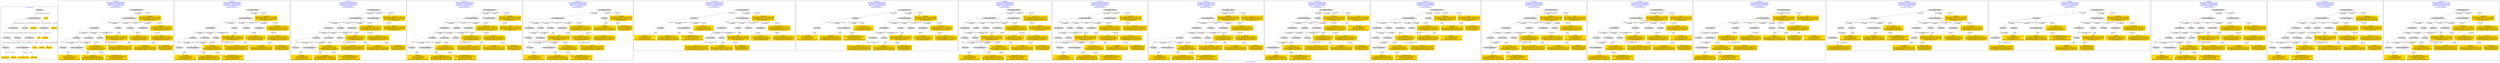 digraph n0 {
fontcolor="blue"
remincross="true"
label="s12-s-19-artworks.json"
subgraph cluster_0 {
label="1-correct model"
n2[style="filled",color="white",fillcolor="lightgray",label="E12_Production1"];
n3[style="filled",color="white",fillcolor="lightgray",label="E21_Person1"];
n4[style="filled",color="white",fillcolor="lightgray",label="E55_Type1"];
n5[style="filled",color="white",fillcolor="lightgray",label="E52_Time-Span1"];
n6[style="filled",color="white",fillcolor="lightgray",label="E74_Group1"];
n7[style="filled",color="white",fillcolor="lightgray",label="E82_Actor_Appellation1"];
n8[shape="plaintext",style="filled",fillcolor="gold",label="artist_uri"];
n9[style="filled",color="white",fillcolor="lightgray",label="E22_Man-Made_Object1"];
n10[style="filled",color="white",fillcolor="lightgray",label="E35_Title1"];
n11[shape="plaintext",style="filled",fillcolor="gold",label="description"];
n12[style="filled",color="white",fillcolor="lightgray",label="E54_Dimension1"];
n13[shape="plaintext",style="filled",fillcolor="gold",label="object_uri"];
n14[shape="plaintext",style="filled",fillcolor="gold",label="title"];
n15[style="filled",color="white",fillcolor="lightgray",label="E38_Image1"];
n16[shape="plaintext",style="filled",fillcolor="gold",label="img_url"];
n17[shape="plaintext",style="filled",fillcolor="gold",label="date_made"];
n18[shape="plaintext",style="filled",fillcolor="gold",label="dimensions"];
n19[shape="plaintext",style="filled",fillcolor="gold",label="technique"];
n20[shape="plaintext",style="filled",fillcolor="gold",label="nationality_uri"];
n21[shape="plaintext",style="filled",fillcolor="gold",label="nationality"];
n22[shape="plaintext",style="filled",fillcolor="gold",label="artist_appellation_uri"];
n23[shape="plaintext",style="filled",fillcolor="gold",label="artist_name"];
}
subgraph cluster_1 {
label="candidate 0\nlink coherence:0.9090909090909091\nnode coherence:0.9545454545454546\nconfidence:0.4177038865347406\nmapping score:0.4851942248045095\ncost:21.99925\n-precision:0.73-recall:0.76"
n25[style="filled",color="white",fillcolor="lightgray",label="E12_Production1"];
n26[style="filled",color="white",fillcolor="lightgray",label="E21_Person1"];
n27[style="filled",color="white",fillcolor="lightgray",label="E52_Time-Span2"];
n28[style="filled",color="white",fillcolor="lightgray",label="E55_Type1"];
n29[style="filled",color="white",fillcolor="lightgray",label="E74_Group1"];
n30[style="filled",color="white",fillcolor="lightgray",label="E82_Actor_Appellation1"];
n31[style="filled",color="white",fillcolor="lightgray",label="E22_Man-Made_Object1"];
n32[style="filled",color="white",fillcolor="lightgray",label="E35_Title1"];
n33[style="filled",color="white",fillcolor="lightgray",label="E38_Image1"];
n34[style="filled",color="white",fillcolor="lightgray",label="E54_Dimension1"];
n35[style="filled",color="white",fillcolor="lightgray",label="E33_Linguistic_Object2"];
n36[shape="plaintext",style="filled",fillcolor="gold",label="artist_uri\n[E39_Actor,classLink,0.372]\n[E21_Person,classLink,0.358]\n[E82_Actor_Appellation,classLink,0.252]\n[E30_Right,P3_has_note,0.018]"];
n37[shape="plaintext",style="filled",fillcolor="gold",label="object_uri\n[E54_Dimension,P3_has_note,0.461]\n[E22_Man-Made_Object,P3_has_note,0.192]\n[E73_Information_Object,P3_has_note,0.187]\n[E34_Inscription,P3_has_note,0.161]"];
n38[shape="plaintext",style="filled",fillcolor="gold",label="technique\n[E55_Type,label,0.354]\n[E29_Design_or_Procedure,P3_has_note,0.33]\n[E73_Information_Object,P3_has_note,0.167]\n[E22_Man-Made_Object,P3_has_note,0.149]"];
n39[shape="plaintext",style="filled",fillcolor="gold",label="artist_name\n[E82_Actor_Appellation,label,0.453]\n[E33_Linguistic_Object,P3_has_note,0.257]\n[E73_Information_Object,P3_has_note,0.225]\n[E22_Man-Made_Object,P3_has_note,0.064]"];
n40[shape="plaintext",style="filled",fillcolor="gold",label="nationality\n[E74_Group,label,0.559]\n[E74_Group,classLink,0.347]\n[E55_Type,label,0.047]\n[E33_Linguistic_Object,P3_has_note,0.047]"];
n41[shape="plaintext",style="filled",fillcolor="gold",label="artist_appellation_uri\n[E82_Actor_Appellation,classLink,0.909]\n[E39_Actor,classLink,0.045]\n[E21_Person,classLink,0.043]\n[E73_Information_Object,P3_has_note,0.004]"];
n42[shape="plaintext",style="filled",fillcolor="gold",label="description\n[E73_Information_Object,P3_has_note,0.355]\n[E33_Linguistic_Object,P3_has_note,0.289]\n[E22_Man-Made_Object,P3_has_note,0.276]\n[E35_Title,label,0.079]"];
n43[shape="plaintext",style="filled",fillcolor="gold",label="img_url\n[E38_Image,classLink,0.605]\n[E22_Man-Made_Object,classLink,0.209]\n[E78_Collection,classLink,0.104]\n[E40_Legal_Body,label,0.082]"];
n44[shape="plaintext",style="filled",fillcolor="gold",label="title\n[E73_Information_Object,P3_has_note,0.317]\n[E22_Man-Made_Object,P3_has_note,0.267]\n[E33_Linguistic_Object,P3_has_note,0.228]\n[E35_Title,label,0.187]"];
n45[shape="plaintext",style="filled",fillcolor="gold",label="nationality_uri\n[E57_Material,classLink,0.32]\n[E55_Type,classLink,0.315]\n[E74_Group,classLink,0.283]\n[E55_Type,label,0.082]"];
n46[shape="plaintext",style="filled",fillcolor="gold",label="date_made\n[E52_Time-Span,P82_at_some_time_within,0.344]\n[E33_Linguistic_Object,P3_has_note,0.277]\n[E52_Time-Span,P82a_begin_of_the_begin,0.204]\n[E73_Information_Object,P3_has_note,0.175]"];
n47[shape="plaintext",style="filled",fillcolor="gold",label="dimensions\n[E54_Dimension,P3_has_note,0.528]\n[E22_Man-Made_Object,P3_has_note,0.178]\n[E73_Information_Object,P3_has_note,0.152]\n[E34_Inscription,P3_has_note,0.142]"];
}
subgraph cluster_2 {
label="candidate 1\nlink coherence:0.9090909090909091\nnode coherence:0.9545454545454546\nconfidence:0.4177038865347406\nmapping score:0.4851942248045095\ncost:21.99926\n-precision:0.73-recall:0.76"
n49[style="filled",color="white",fillcolor="lightgray",label="E12_Production1"];
n50[style="filled",color="white",fillcolor="lightgray",label="E21_Person1"];
n51[style="filled",color="white",fillcolor="lightgray",label="E52_Time-Span2"];
n52[style="filled",color="white",fillcolor="lightgray",label="E55_Type1"];
n53[style="filled",color="white",fillcolor="lightgray",label="E74_Group1"];
n54[style="filled",color="white",fillcolor="lightgray",label="E82_Actor_Appellation1"];
n55[style="filled",color="white",fillcolor="lightgray",label="E22_Man-Made_Object1"];
n56[style="filled",color="white",fillcolor="lightgray",label="E35_Title1"];
n57[style="filled",color="white",fillcolor="lightgray",label="E38_Image1"];
n58[style="filled",color="white",fillcolor="lightgray",label="E54_Dimension1"];
n59[style="filled",color="white",fillcolor="lightgray",label="E33_Linguistic_Object1"];
n60[shape="plaintext",style="filled",fillcolor="gold",label="artist_uri\n[E39_Actor,classLink,0.372]\n[E21_Person,classLink,0.358]\n[E82_Actor_Appellation,classLink,0.252]\n[E30_Right,P3_has_note,0.018]"];
n61[shape="plaintext",style="filled",fillcolor="gold",label="object_uri\n[E54_Dimension,P3_has_note,0.461]\n[E22_Man-Made_Object,P3_has_note,0.192]\n[E73_Information_Object,P3_has_note,0.187]\n[E34_Inscription,P3_has_note,0.161]"];
n62[shape="plaintext",style="filled",fillcolor="gold",label="technique\n[E55_Type,label,0.354]\n[E29_Design_or_Procedure,P3_has_note,0.33]\n[E73_Information_Object,P3_has_note,0.167]\n[E22_Man-Made_Object,P3_has_note,0.149]"];
n63[shape="plaintext",style="filled",fillcolor="gold",label="artist_name\n[E82_Actor_Appellation,label,0.453]\n[E33_Linguistic_Object,P3_has_note,0.257]\n[E73_Information_Object,P3_has_note,0.225]\n[E22_Man-Made_Object,P3_has_note,0.064]"];
n64[shape="plaintext",style="filled",fillcolor="gold",label="nationality\n[E74_Group,label,0.559]\n[E74_Group,classLink,0.347]\n[E55_Type,label,0.047]\n[E33_Linguistic_Object,P3_has_note,0.047]"];
n65[shape="plaintext",style="filled",fillcolor="gold",label="artist_appellation_uri\n[E82_Actor_Appellation,classLink,0.909]\n[E39_Actor,classLink,0.045]\n[E21_Person,classLink,0.043]\n[E73_Information_Object,P3_has_note,0.004]"];
n66[shape="plaintext",style="filled",fillcolor="gold",label="img_url\n[E38_Image,classLink,0.605]\n[E22_Man-Made_Object,classLink,0.209]\n[E78_Collection,classLink,0.104]\n[E40_Legal_Body,label,0.082]"];
n67[shape="plaintext",style="filled",fillcolor="gold",label="title\n[E73_Information_Object,P3_has_note,0.317]\n[E22_Man-Made_Object,P3_has_note,0.267]\n[E33_Linguistic_Object,P3_has_note,0.228]\n[E35_Title,label,0.187]"];
n68[shape="plaintext",style="filled",fillcolor="gold",label="description\n[E73_Information_Object,P3_has_note,0.355]\n[E33_Linguistic_Object,P3_has_note,0.289]\n[E22_Man-Made_Object,P3_has_note,0.276]\n[E35_Title,label,0.079]"];
n69[shape="plaintext",style="filled",fillcolor="gold",label="nationality_uri\n[E57_Material,classLink,0.32]\n[E55_Type,classLink,0.315]\n[E74_Group,classLink,0.283]\n[E55_Type,label,0.082]"];
n70[shape="plaintext",style="filled",fillcolor="gold",label="date_made\n[E52_Time-Span,P82_at_some_time_within,0.344]\n[E33_Linguistic_Object,P3_has_note,0.277]\n[E52_Time-Span,P82a_begin_of_the_begin,0.204]\n[E73_Information_Object,P3_has_note,0.175]"];
n71[shape="plaintext",style="filled",fillcolor="gold",label="dimensions\n[E54_Dimension,P3_has_note,0.528]\n[E22_Man-Made_Object,P3_has_note,0.178]\n[E73_Information_Object,P3_has_note,0.152]\n[E34_Inscription,P3_has_note,0.142]"];
}
subgraph cluster_3 {
label="candidate 10\nlink coherence:0.8636363636363636\nnode coherence:0.9545454545454546\nconfidence:0.4210746402125147\nmapping score:0.4863178093637675\ncost:120.99935\n-precision:0.64-recall:0.67"
n73[style="filled",color="white",fillcolor="lightgray",label="E12_Production1"];
n74[style="filled",color="white",fillcolor="lightgray",label="E21_Person1"];
n75[style="filled",color="white",fillcolor="lightgray",label="E52_Time-Span2"];
n76[style="filled",color="white",fillcolor="lightgray",label="E55_Type1"];
n77[style="filled",color="white",fillcolor="lightgray",label="E74_Group1"];
n78[style="filled",color="white",fillcolor="lightgray",label="E82_Actor_Appellation1"];
n79[style="filled",color="white",fillcolor="lightgray",label="E22_Man-Made_Object1"];
n80[style="filled",color="white",fillcolor="lightgray",label="E38_Image1"];
n81[style="filled",color="white",fillcolor="lightgray",label="E54_Dimension1"];
n82[style="filled",color="white",fillcolor="lightgray",label="E33_Linguistic_Object2"];
n83[style="filled",color="white",fillcolor="lightgray",label="E33_Linguistic_Object1"];
n84[shape="plaintext",style="filled",fillcolor="gold",label="artist_uri\n[E39_Actor,classLink,0.372]\n[E21_Person,classLink,0.358]\n[E82_Actor_Appellation,classLink,0.252]\n[E30_Right,P3_has_note,0.018]"];
n85[shape="plaintext",style="filled",fillcolor="gold",label="object_uri\n[E54_Dimension,P3_has_note,0.461]\n[E22_Man-Made_Object,P3_has_note,0.192]\n[E73_Information_Object,P3_has_note,0.187]\n[E34_Inscription,P3_has_note,0.161]"];
n86[shape="plaintext",style="filled",fillcolor="gold",label="technique\n[E55_Type,label,0.354]\n[E29_Design_or_Procedure,P3_has_note,0.33]\n[E73_Information_Object,P3_has_note,0.167]\n[E22_Man-Made_Object,P3_has_note,0.149]"];
n87[shape="plaintext",style="filled",fillcolor="gold",label="artist_name\n[E82_Actor_Appellation,label,0.453]\n[E33_Linguistic_Object,P3_has_note,0.257]\n[E73_Information_Object,P3_has_note,0.225]\n[E22_Man-Made_Object,P3_has_note,0.064]"];
n88[shape="plaintext",style="filled",fillcolor="gold",label="nationality\n[E74_Group,label,0.559]\n[E74_Group,classLink,0.347]\n[E55_Type,label,0.047]\n[E33_Linguistic_Object,P3_has_note,0.047]"];
n89[shape="plaintext",style="filled",fillcolor="gold",label="artist_appellation_uri\n[E82_Actor_Appellation,classLink,0.909]\n[E39_Actor,classLink,0.045]\n[E21_Person,classLink,0.043]\n[E73_Information_Object,P3_has_note,0.004]"];
n90[shape="plaintext",style="filled",fillcolor="gold",label="title\n[E73_Information_Object,P3_has_note,0.317]\n[E22_Man-Made_Object,P3_has_note,0.267]\n[E33_Linguistic_Object,P3_has_note,0.228]\n[E35_Title,label,0.187]"];
n91[shape="plaintext",style="filled",fillcolor="gold",label="img_url\n[E38_Image,classLink,0.605]\n[E22_Man-Made_Object,classLink,0.209]\n[E78_Collection,classLink,0.104]\n[E40_Legal_Body,label,0.082]"];
n92[shape="plaintext",style="filled",fillcolor="gold",label="description\n[E73_Information_Object,P3_has_note,0.355]\n[E33_Linguistic_Object,P3_has_note,0.289]\n[E22_Man-Made_Object,P3_has_note,0.276]\n[E35_Title,label,0.079]"];
n93[shape="plaintext",style="filled",fillcolor="gold",label="nationality_uri\n[E57_Material,classLink,0.32]\n[E55_Type,classLink,0.315]\n[E74_Group,classLink,0.283]\n[E55_Type,label,0.082]"];
n94[shape="plaintext",style="filled",fillcolor="gold",label="date_made\n[E52_Time-Span,P82_at_some_time_within,0.344]\n[E33_Linguistic_Object,P3_has_note,0.277]\n[E52_Time-Span,P82a_begin_of_the_begin,0.204]\n[E73_Information_Object,P3_has_note,0.175]"];
n95[shape="plaintext",style="filled",fillcolor="gold",label="dimensions\n[E54_Dimension,P3_has_note,0.528]\n[E22_Man-Made_Object,P3_has_note,0.178]\n[E73_Information_Object,P3_has_note,0.152]\n[E34_Inscription,P3_has_note,0.142]"];
}
subgraph cluster_4 {
label="candidate 11\nlink coherence:0.8636363636363636\nnode coherence:0.9545454545454546\nconfidence:0.4210746402125147\nmapping score:0.4863178093637675\ncost:120.99936\n-precision:0.64-recall:0.67"
n97[style="filled",color="white",fillcolor="lightgray",label="E12_Production1"];
n98[style="filled",color="white",fillcolor="lightgray",label="E21_Person1"];
n99[style="filled",color="white",fillcolor="lightgray",label="E52_Time-Span2"];
n100[style="filled",color="white",fillcolor="lightgray",label="E55_Type1"];
n101[style="filled",color="white",fillcolor="lightgray",label="E74_Group1"];
n102[style="filled",color="white",fillcolor="lightgray",label="E82_Actor_Appellation1"];
n103[style="filled",color="white",fillcolor="lightgray",label="E22_Man-Made_Object1"];
n104[style="filled",color="white",fillcolor="lightgray",label="E38_Image1"];
n105[style="filled",color="white",fillcolor="lightgray",label="E54_Dimension1"];
n106[style="filled",color="white",fillcolor="lightgray",label="E33_Linguistic_Object1"];
n107[style="filled",color="white",fillcolor="lightgray",label="E33_Linguistic_Object2"];
n108[shape="plaintext",style="filled",fillcolor="gold",label="artist_uri\n[E39_Actor,classLink,0.372]\n[E21_Person,classLink,0.358]\n[E82_Actor_Appellation,classLink,0.252]\n[E30_Right,P3_has_note,0.018]"];
n109[shape="plaintext",style="filled",fillcolor="gold",label="object_uri\n[E54_Dimension,P3_has_note,0.461]\n[E22_Man-Made_Object,P3_has_note,0.192]\n[E73_Information_Object,P3_has_note,0.187]\n[E34_Inscription,P3_has_note,0.161]"];
n110[shape="plaintext",style="filled",fillcolor="gold",label="technique\n[E55_Type,label,0.354]\n[E29_Design_or_Procedure,P3_has_note,0.33]\n[E73_Information_Object,P3_has_note,0.167]\n[E22_Man-Made_Object,P3_has_note,0.149]"];
n111[shape="plaintext",style="filled",fillcolor="gold",label="artist_name\n[E82_Actor_Appellation,label,0.453]\n[E33_Linguistic_Object,P3_has_note,0.257]\n[E73_Information_Object,P3_has_note,0.225]\n[E22_Man-Made_Object,P3_has_note,0.064]"];
n112[shape="plaintext",style="filled",fillcolor="gold",label="nationality\n[E74_Group,label,0.559]\n[E74_Group,classLink,0.347]\n[E55_Type,label,0.047]\n[E33_Linguistic_Object,P3_has_note,0.047]"];
n113[shape="plaintext",style="filled",fillcolor="gold",label="artist_appellation_uri\n[E82_Actor_Appellation,classLink,0.909]\n[E39_Actor,classLink,0.045]\n[E21_Person,classLink,0.043]\n[E73_Information_Object,P3_has_note,0.004]"];
n114[shape="plaintext",style="filled",fillcolor="gold",label="title\n[E73_Information_Object,P3_has_note,0.317]\n[E22_Man-Made_Object,P3_has_note,0.267]\n[E33_Linguistic_Object,P3_has_note,0.228]\n[E35_Title,label,0.187]"];
n115[shape="plaintext",style="filled",fillcolor="gold",label="img_url\n[E38_Image,classLink,0.605]\n[E22_Man-Made_Object,classLink,0.209]\n[E78_Collection,classLink,0.104]\n[E40_Legal_Body,label,0.082]"];
n116[shape="plaintext",style="filled",fillcolor="gold",label="description\n[E73_Information_Object,P3_has_note,0.355]\n[E33_Linguistic_Object,P3_has_note,0.289]\n[E22_Man-Made_Object,P3_has_note,0.276]\n[E35_Title,label,0.079]"];
n117[shape="plaintext",style="filled",fillcolor="gold",label="nationality_uri\n[E57_Material,classLink,0.32]\n[E55_Type,classLink,0.315]\n[E74_Group,classLink,0.283]\n[E55_Type,label,0.082]"];
n118[shape="plaintext",style="filled",fillcolor="gold",label="date_made\n[E52_Time-Span,P82_at_some_time_within,0.344]\n[E33_Linguistic_Object,P3_has_note,0.277]\n[E52_Time-Span,P82a_begin_of_the_begin,0.204]\n[E73_Information_Object,P3_has_note,0.175]"];
n119[shape="plaintext",style="filled",fillcolor="gold",label="dimensions\n[E54_Dimension,P3_has_note,0.528]\n[E22_Man-Made_Object,P3_has_note,0.178]\n[E73_Information_Object,P3_has_note,0.152]\n[E34_Inscription,P3_has_note,0.142]"];
}
subgraph cluster_5 {
label="candidate 12\nlink coherence:0.8636363636363636\nnode coherence:0.9545454545454546\nconfidence:0.4177038865347406\nmapping score:0.4851942248045095\ncost:21.99932\n-precision:0.68-recall:0.71"
n121[style="filled",color="white",fillcolor="lightgray",label="E12_Production1"];
n122[style="filled",color="white",fillcolor="lightgray",label="E21_Person1"];
n123[style="filled",color="white",fillcolor="lightgray",label="E52_Time-Span2"];
n124[style="filled",color="white",fillcolor="lightgray",label="E74_Group1"];
n125[style="filled",color="white",fillcolor="lightgray",label="E82_Actor_Appellation1"];
n126[style="filled",color="white",fillcolor="lightgray",label="E22_Man-Made_Object1"];
n127[style="filled",color="white",fillcolor="lightgray",label="E35_Title1"];
n128[style="filled",color="white",fillcolor="lightgray",label="E38_Image1"];
n129[style="filled",color="white",fillcolor="lightgray",label="E54_Dimension1"];
n130[style="filled",color="white",fillcolor="lightgray",label="E33_Linguistic_Object2"];
n131[style="filled",color="white",fillcolor="lightgray",label="E55_Type1"];
n132[shape="plaintext",style="filled",fillcolor="gold",label="artist_uri\n[E39_Actor,classLink,0.372]\n[E21_Person,classLink,0.358]\n[E82_Actor_Appellation,classLink,0.252]\n[E30_Right,P3_has_note,0.018]"];
n133[shape="plaintext",style="filled",fillcolor="gold",label="object_uri\n[E54_Dimension,P3_has_note,0.461]\n[E22_Man-Made_Object,P3_has_note,0.192]\n[E73_Information_Object,P3_has_note,0.187]\n[E34_Inscription,P3_has_note,0.161]"];
n134[shape="plaintext",style="filled",fillcolor="gold",label="technique\n[E55_Type,label,0.354]\n[E29_Design_or_Procedure,P3_has_note,0.33]\n[E73_Information_Object,P3_has_note,0.167]\n[E22_Man-Made_Object,P3_has_note,0.149]"];
n135[shape="plaintext",style="filled",fillcolor="gold",label="artist_name\n[E82_Actor_Appellation,label,0.453]\n[E33_Linguistic_Object,P3_has_note,0.257]\n[E73_Information_Object,P3_has_note,0.225]\n[E22_Man-Made_Object,P3_has_note,0.064]"];
n136[shape="plaintext",style="filled",fillcolor="gold",label="nationality\n[E74_Group,label,0.559]\n[E74_Group,classLink,0.347]\n[E55_Type,label,0.047]\n[E33_Linguistic_Object,P3_has_note,0.047]"];
n137[shape="plaintext",style="filled",fillcolor="gold",label="artist_appellation_uri\n[E82_Actor_Appellation,classLink,0.909]\n[E39_Actor,classLink,0.045]\n[E21_Person,classLink,0.043]\n[E73_Information_Object,P3_has_note,0.004]"];
n138[shape="plaintext",style="filled",fillcolor="gold",label="description\n[E73_Information_Object,P3_has_note,0.355]\n[E33_Linguistic_Object,P3_has_note,0.289]\n[E22_Man-Made_Object,P3_has_note,0.276]\n[E35_Title,label,0.079]"];
n139[shape="plaintext",style="filled",fillcolor="gold",label="img_url\n[E38_Image,classLink,0.605]\n[E22_Man-Made_Object,classLink,0.209]\n[E78_Collection,classLink,0.104]\n[E40_Legal_Body,label,0.082]"];
n140[shape="plaintext",style="filled",fillcolor="gold",label="title\n[E73_Information_Object,P3_has_note,0.317]\n[E22_Man-Made_Object,P3_has_note,0.267]\n[E33_Linguistic_Object,P3_has_note,0.228]\n[E35_Title,label,0.187]"];
n141[shape="plaintext",style="filled",fillcolor="gold",label="nationality_uri\n[E57_Material,classLink,0.32]\n[E55_Type,classLink,0.315]\n[E74_Group,classLink,0.283]\n[E55_Type,label,0.082]"];
n142[shape="plaintext",style="filled",fillcolor="gold",label="date_made\n[E52_Time-Span,P82_at_some_time_within,0.344]\n[E33_Linguistic_Object,P3_has_note,0.277]\n[E52_Time-Span,P82a_begin_of_the_begin,0.204]\n[E73_Information_Object,P3_has_note,0.175]"];
n143[shape="plaintext",style="filled",fillcolor="gold",label="dimensions\n[E54_Dimension,P3_has_note,0.528]\n[E22_Man-Made_Object,P3_has_note,0.178]\n[E73_Information_Object,P3_has_note,0.152]\n[E34_Inscription,P3_has_note,0.142]"];
}
subgraph cluster_6 {
label="candidate 13\nlink coherence:0.8636363636363636\nnode coherence:0.9545454545454546\nconfidence:0.4177038865347406\nmapping score:0.4851942248045095\ncost:21.99936\n-precision:0.68-recall:0.71"
n145[style="filled",color="white",fillcolor="lightgray",label="E12_Production1"];
n146[style="filled",color="white",fillcolor="lightgray",label="E52_Time-Span2"];
n147[style="filled",color="white",fillcolor="lightgray",label="E55_Type1"];
n148[style="filled",color="white",fillcolor="lightgray",label="E21_Person1"];
n149[style="filled",color="white",fillcolor="lightgray",label="E74_Group1"];
n150[style="filled",color="white",fillcolor="lightgray",label="E82_Actor_Appellation1"];
n151[style="filled",color="white",fillcolor="lightgray",label="E22_Man-Made_Object1"];
n152[style="filled",color="white",fillcolor="lightgray",label="E35_Title1"];
n153[style="filled",color="white",fillcolor="lightgray",label="E38_Image1"];
n154[style="filled",color="white",fillcolor="lightgray",label="E54_Dimension1"];
n155[style="filled",color="white",fillcolor="lightgray",label="E33_Linguistic_Object2"];
n156[shape="plaintext",style="filled",fillcolor="gold",label="artist_uri\n[E39_Actor,classLink,0.372]\n[E21_Person,classLink,0.358]\n[E82_Actor_Appellation,classLink,0.252]\n[E30_Right,P3_has_note,0.018]"];
n157[shape="plaintext",style="filled",fillcolor="gold",label="object_uri\n[E54_Dimension,P3_has_note,0.461]\n[E22_Man-Made_Object,P3_has_note,0.192]\n[E73_Information_Object,P3_has_note,0.187]\n[E34_Inscription,P3_has_note,0.161]"];
n158[shape="plaintext",style="filled",fillcolor="gold",label="technique\n[E55_Type,label,0.354]\n[E29_Design_or_Procedure,P3_has_note,0.33]\n[E73_Information_Object,P3_has_note,0.167]\n[E22_Man-Made_Object,P3_has_note,0.149]"];
n159[shape="plaintext",style="filled",fillcolor="gold",label="artist_name\n[E82_Actor_Appellation,label,0.453]\n[E33_Linguistic_Object,P3_has_note,0.257]\n[E73_Information_Object,P3_has_note,0.225]\n[E22_Man-Made_Object,P3_has_note,0.064]"];
n160[shape="plaintext",style="filled",fillcolor="gold",label="nationality\n[E74_Group,label,0.559]\n[E74_Group,classLink,0.347]\n[E55_Type,label,0.047]\n[E33_Linguistic_Object,P3_has_note,0.047]"];
n161[shape="plaintext",style="filled",fillcolor="gold",label="artist_appellation_uri\n[E82_Actor_Appellation,classLink,0.909]\n[E39_Actor,classLink,0.045]\n[E21_Person,classLink,0.043]\n[E73_Information_Object,P3_has_note,0.004]"];
n162[shape="plaintext",style="filled",fillcolor="gold",label="description\n[E73_Information_Object,P3_has_note,0.355]\n[E33_Linguistic_Object,P3_has_note,0.289]\n[E22_Man-Made_Object,P3_has_note,0.276]\n[E35_Title,label,0.079]"];
n163[shape="plaintext",style="filled",fillcolor="gold",label="img_url\n[E38_Image,classLink,0.605]\n[E22_Man-Made_Object,classLink,0.209]\n[E78_Collection,classLink,0.104]\n[E40_Legal_Body,label,0.082]"];
n164[shape="plaintext",style="filled",fillcolor="gold",label="title\n[E73_Information_Object,P3_has_note,0.317]\n[E22_Man-Made_Object,P3_has_note,0.267]\n[E33_Linguistic_Object,P3_has_note,0.228]\n[E35_Title,label,0.187]"];
n165[shape="plaintext",style="filled",fillcolor="gold",label="nationality_uri\n[E57_Material,classLink,0.32]\n[E55_Type,classLink,0.315]\n[E74_Group,classLink,0.283]\n[E55_Type,label,0.082]"];
n166[shape="plaintext",style="filled",fillcolor="gold",label="date_made\n[E52_Time-Span,P82_at_some_time_within,0.344]\n[E33_Linguistic_Object,P3_has_note,0.277]\n[E52_Time-Span,P82a_begin_of_the_begin,0.204]\n[E73_Information_Object,P3_has_note,0.175]"];
n167[shape="plaintext",style="filled",fillcolor="gold",label="dimensions\n[E54_Dimension,P3_has_note,0.528]\n[E22_Man-Made_Object,P3_has_note,0.178]\n[E73_Information_Object,P3_has_note,0.152]\n[E34_Inscription,P3_has_note,0.142]"];
}
subgraph cluster_7 {
label="candidate 14\nlink coherence:0.8636363636363636\nnode coherence:0.9545454545454546\nconfidence:0.4177038865347406\nmapping score:0.4851942248045095\ncost:21.99937\n-precision:0.68-recall:0.71"
n169[style="filled",color="white",fillcolor="lightgray",label="E12_Production1"];
n170[style="filled",color="white",fillcolor="lightgray",label="E52_Time-Span2"];
n171[style="filled",color="white",fillcolor="lightgray",label="E55_Type1"];
n172[style="filled",color="white",fillcolor="lightgray",label="E21_Person1"];
n173[style="filled",color="white",fillcolor="lightgray",label="E74_Group1"];
n174[style="filled",color="white",fillcolor="lightgray",label="E82_Actor_Appellation1"];
n175[style="filled",color="white",fillcolor="lightgray",label="E22_Man-Made_Object1"];
n176[style="filled",color="white",fillcolor="lightgray",label="E35_Title1"];
n177[style="filled",color="white",fillcolor="lightgray",label="E38_Image1"];
n178[style="filled",color="white",fillcolor="lightgray",label="E54_Dimension1"];
n179[style="filled",color="white",fillcolor="lightgray",label="E33_Linguistic_Object1"];
n180[shape="plaintext",style="filled",fillcolor="gold",label="artist_uri\n[E39_Actor,classLink,0.372]\n[E21_Person,classLink,0.358]\n[E82_Actor_Appellation,classLink,0.252]\n[E30_Right,P3_has_note,0.018]"];
n181[shape="plaintext",style="filled",fillcolor="gold",label="object_uri\n[E54_Dimension,P3_has_note,0.461]\n[E22_Man-Made_Object,P3_has_note,0.192]\n[E73_Information_Object,P3_has_note,0.187]\n[E34_Inscription,P3_has_note,0.161]"];
n182[shape="plaintext",style="filled",fillcolor="gold",label="technique\n[E55_Type,label,0.354]\n[E29_Design_or_Procedure,P3_has_note,0.33]\n[E73_Information_Object,P3_has_note,0.167]\n[E22_Man-Made_Object,P3_has_note,0.149]"];
n183[shape="plaintext",style="filled",fillcolor="gold",label="artist_name\n[E82_Actor_Appellation,label,0.453]\n[E33_Linguistic_Object,P3_has_note,0.257]\n[E73_Information_Object,P3_has_note,0.225]\n[E22_Man-Made_Object,P3_has_note,0.064]"];
n184[shape="plaintext",style="filled",fillcolor="gold",label="nationality\n[E74_Group,label,0.559]\n[E74_Group,classLink,0.347]\n[E55_Type,label,0.047]\n[E33_Linguistic_Object,P3_has_note,0.047]"];
n185[shape="plaintext",style="filled",fillcolor="gold",label="artist_appellation_uri\n[E82_Actor_Appellation,classLink,0.909]\n[E39_Actor,classLink,0.045]\n[E21_Person,classLink,0.043]\n[E73_Information_Object,P3_has_note,0.004]"];
n186[shape="plaintext",style="filled",fillcolor="gold",label="img_url\n[E38_Image,classLink,0.605]\n[E22_Man-Made_Object,classLink,0.209]\n[E78_Collection,classLink,0.104]\n[E40_Legal_Body,label,0.082]"];
n187[shape="plaintext",style="filled",fillcolor="gold",label="title\n[E73_Information_Object,P3_has_note,0.317]\n[E22_Man-Made_Object,P3_has_note,0.267]\n[E33_Linguistic_Object,P3_has_note,0.228]\n[E35_Title,label,0.187]"];
n188[shape="plaintext",style="filled",fillcolor="gold",label="description\n[E73_Information_Object,P3_has_note,0.355]\n[E33_Linguistic_Object,P3_has_note,0.289]\n[E22_Man-Made_Object,P3_has_note,0.276]\n[E35_Title,label,0.079]"];
n189[shape="plaintext",style="filled",fillcolor="gold",label="nationality_uri\n[E57_Material,classLink,0.32]\n[E55_Type,classLink,0.315]\n[E74_Group,classLink,0.283]\n[E55_Type,label,0.082]"];
n190[shape="plaintext",style="filled",fillcolor="gold",label="date_made\n[E52_Time-Span,P82_at_some_time_within,0.344]\n[E33_Linguistic_Object,P3_has_note,0.277]\n[E52_Time-Span,P82a_begin_of_the_begin,0.204]\n[E73_Information_Object,P3_has_note,0.175]"];
n191[shape="plaintext",style="filled",fillcolor="gold",label="dimensions\n[E54_Dimension,P3_has_note,0.528]\n[E22_Man-Made_Object,P3_has_note,0.178]\n[E73_Information_Object,P3_has_note,0.152]\n[E34_Inscription,P3_has_note,0.142]"];
}
subgraph cluster_8 {
label="candidate 15\nlink coherence:0.8636363636363636\nnode coherence:0.9545454545454546\nconfidence:0.41213504199263457\nmapping score:0.48333794329047414\ncost:120.99932\n-precision:0.64-recall:0.67"
n193[style="filled",color="white",fillcolor="lightgray",label="E12_Production1"];
n194[style="filled",color="white",fillcolor="lightgray",label="E21_Person1"];
n195[style="filled",color="white",fillcolor="lightgray",label="E55_Type1"];
n196[style="filled",color="white",fillcolor="lightgray",label="E74_Group1"];
n197[style="filled",color="white",fillcolor="lightgray",label="E82_Actor_Appellation1"];
n198[style="filled",color="white",fillcolor="lightgray",label="E22_Man-Made_Object1"];
n199[style="filled",color="white",fillcolor="lightgray",label="E35_Title1"];
n200[style="filled",color="white",fillcolor="lightgray",label="E38_Image1"];
n201[style="filled",color="white",fillcolor="lightgray",label="E54_Dimension1"];
n202[style="filled",color="white",fillcolor="lightgray",label="E33_Linguistic_Object2"];
n203[style="filled",color="white",fillcolor="lightgray",label="E33_Linguistic_Object1"];
n204[shape="plaintext",style="filled",fillcolor="gold",label="artist_uri\n[E39_Actor,classLink,0.372]\n[E21_Person,classLink,0.358]\n[E82_Actor_Appellation,classLink,0.252]\n[E30_Right,P3_has_note,0.018]"];
n205[shape="plaintext",style="filled",fillcolor="gold",label="object_uri\n[E54_Dimension,P3_has_note,0.461]\n[E22_Man-Made_Object,P3_has_note,0.192]\n[E73_Information_Object,P3_has_note,0.187]\n[E34_Inscription,P3_has_note,0.161]"];
n206[shape="plaintext",style="filled",fillcolor="gold",label="technique\n[E55_Type,label,0.354]\n[E29_Design_or_Procedure,P3_has_note,0.33]\n[E73_Information_Object,P3_has_note,0.167]\n[E22_Man-Made_Object,P3_has_note,0.149]"];
n207[shape="plaintext",style="filled",fillcolor="gold",label="artist_name\n[E82_Actor_Appellation,label,0.453]\n[E33_Linguistic_Object,P3_has_note,0.257]\n[E73_Information_Object,P3_has_note,0.225]\n[E22_Man-Made_Object,P3_has_note,0.064]"];
n208[shape="plaintext",style="filled",fillcolor="gold",label="nationality\n[E74_Group,label,0.559]\n[E74_Group,classLink,0.347]\n[E55_Type,label,0.047]\n[E33_Linguistic_Object,P3_has_note,0.047]"];
n209[shape="plaintext",style="filled",fillcolor="gold",label="artist_appellation_uri\n[E82_Actor_Appellation,classLink,0.909]\n[E39_Actor,classLink,0.045]\n[E21_Person,classLink,0.043]\n[E73_Information_Object,P3_has_note,0.004]"];
n210[shape="plaintext",style="filled",fillcolor="gold",label="date_made\n[E52_Time-Span,P82_at_some_time_within,0.344]\n[E33_Linguistic_Object,P3_has_note,0.277]\n[E52_Time-Span,P82a_begin_of_the_begin,0.204]\n[E73_Information_Object,P3_has_note,0.175]"];
n211[shape="plaintext",style="filled",fillcolor="gold",label="img_url\n[E38_Image,classLink,0.605]\n[E22_Man-Made_Object,classLink,0.209]\n[E78_Collection,classLink,0.104]\n[E40_Legal_Body,label,0.082]"];
n212[shape="plaintext",style="filled",fillcolor="gold",label="title\n[E73_Information_Object,P3_has_note,0.317]\n[E22_Man-Made_Object,P3_has_note,0.267]\n[E33_Linguistic_Object,P3_has_note,0.228]\n[E35_Title,label,0.187]"];
n213[shape="plaintext",style="filled",fillcolor="gold",label="description\n[E73_Information_Object,P3_has_note,0.355]\n[E33_Linguistic_Object,P3_has_note,0.289]\n[E22_Man-Made_Object,P3_has_note,0.276]\n[E35_Title,label,0.079]"];
n214[shape="plaintext",style="filled",fillcolor="gold",label="nationality_uri\n[E57_Material,classLink,0.32]\n[E55_Type,classLink,0.315]\n[E74_Group,classLink,0.283]\n[E55_Type,label,0.082]"];
n215[shape="plaintext",style="filled",fillcolor="gold",label="dimensions\n[E54_Dimension,P3_has_note,0.528]\n[E22_Man-Made_Object,P3_has_note,0.178]\n[E73_Information_Object,P3_has_note,0.152]\n[E34_Inscription,P3_has_note,0.142]"];
}
subgraph cluster_9 {
label="candidate 16\nlink coherence:0.8636363636363636\nnode coherence:0.9545454545454546\nconfidence:0.41213504199263457\nmapping score:0.48333794329047414\ncost:120.99933\n-precision:0.64-recall:0.67"
n217[style="filled",color="white",fillcolor="lightgray",label="E12_Production1"];
n218[style="filled",color="white",fillcolor="lightgray",label="E21_Person1"];
n219[style="filled",color="white",fillcolor="lightgray",label="E55_Type1"];
n220[style="filled",color="white",fillcolor="lightgray",label="E74_Group1"];
n221[style="filled",color="white",fillcolor="lightgray",label="E82_Actor_Appellation1"];
n222[style="filled",color="white",fillcolor="lightgray",label="E22_Man-Made_Object1"];
n223[style="filled",color="white",fillcolor="lightgray",label="E35_Title1"];
n224[style="filled",color="white",fillcolor="lightgray",label="E38_Image1"];
n225[style="filled",color="white",fillcolor="lightgray",label="E54_Dimension1"];
n226[style="filled",color="white",fillcolor="lightgray",label="E33_Linguistic_Object1"];
n227[style="filled",color="white",fillcolor="lightgray",label="E33_Linguistic_Object2"];
n228[shape="plaintext",style="filled",fillcolor="gold",label="artist_uri\n[E39_Actor,classLink,0.372]\n[E21_Person,classLink,0.358]\n[E82_Actor_Appellation,classLink,0.252]\n[E30_Right,P3_has_note,0.018]"];
n229[shape="plaintext",style="filled",fillcolor="gold",label="object_uri\n[E54_Dimension,P3_has_note,0.461]\n[E22_Man-Made_Object,P3_has_note,0.192]\n[E73_Information_Object,P3_has_note,0.187]\n[E34_Inscription,P3_has_note,0.161]"];
n230[shape="plaintext",style="filled",fillcolor="gold",label="technique\n[E55_Type,label,0.354]\n[E29_Design_or_Procedure,P3_has_note,0.33]\n[E73_Information_Object,P3_has_note,0.167]\n[E22_Man-Made_Object,P3_has_note,0.149]"];
n231[shape="plaintext",style="filled",fillcolor="gold",label="artist_name\n[E82_Actor_Appellation,label,0.453]\n[E33_Linguistic_Object,P3_has_note,0.257]\n[E73_Information_Object,P3_has_note,0.225]\n[E22_Man-Made_Object,P3_has_note,0.064]"];
n232[shape="plaintext",style="filled",fillcolor="gold",label="nationality\n[E74_Group,label,0.559]\n[E74_Group,classLink,0.347]\n[E55_Type,label,0.047]\n[E33_Linguistic_Object,P3_has_note,0.047]"];
n233[shape="plaintext",style="filled",fillcolor="gold",label="artist_appellation_uri\n[E82_Actor_Appellation,classLink,0.909]\n[E39_Actor,classLink,0.045]\n[E21_Person,classLink,0.043]\n[E73_Information_Object,P3_has_note,0.004]"];
n234[shape="plaintext",style="filled",fillcolor="gold",label="date_made\n[E52_Time-Span,P82_at_some_time_within,0.344]\n[E33_Linguistic_Object,P3_has_note,0.277]\n[E52_Time-Span,P82a_begin_of_the_begin,0.204]\n[E73_Information_Object,P3_has_note,0.175]"];
n235[shape="plaintext",style="filled",fillcolor="gold",label="img_url\n[E38_Image,classLink,0.605]\n[E22_Man-Made_Object,classLink,0.209]\n[E78_Collection,classLink,0.104]\n[E40_Legal_Body,label,0.082]"];
n236[shape="plaintext",style="filled",fillcolor="gold",label="title\n[E73_Information_Object,P3_has_note,0.317]\n[E22_Man-Made_Object,P3_has_note,0.267]\n[E33_Linguistic_Object,P3_has_note,0.228]\n[E35_Title,label,0.187]"];
n237[shape="plaintext",style="filled",fillcolor="gold",label="description\n[E73_Information_Object,P3_has_note,0.355]\n[E33_Linguistic_Object,P3_has_note,0.289]\n[E22_Man-Made_Object,P3_has_note,0.276]\n[E35_Title,label,0.079]"];
n238[shape="plaintext",style="filled",fillcolor="gold",label="nationality_uri\n[E57_Material,classLink,0.32]\n[E55_Type,classLink,0.315]\n[E74_Group,classLink,0.283]\n[E55_Type,label,0.082]"];
n239[shape="plaintext",style="filled",fillcolor="gold",label="dimensions\n[E54_Dimension,P3_has_note,0.528]\n[E22_Man-Made_Object,P3_has_note,0.178]\n[E73_Information_Object,P3_has_note,0.152]\n[E34_Inscription,P3_has_note,0.142]"];
}
subgraph cluster_10 {
label="candidate 17\nlink coherence:0.8571428571428571\nnode coherence:0.9047619047619048\nconfidence:0.4210746402125147\nmapping score:0.4836121816581398\ncost:20.99935\n-precision:0.67-recall:0.67"
n241[style="filled",color="white",fillcolor="lightgray",label="E12_Production1"];
n242[style="filled",color="white",fillcolor="lightgray",label="E21_Person1"];
n243[style="filled",color="white",fillcolor="lightgray",label="E52_Time-Span2"];
n244[style="filled",color="white",fillcolor="lightgray",label="E55_Type1"];
n245[style="filled",color="white",fillcolor="lightgray",label="E74_Group1"];
n246[style="filled",color="white",fillcolor="lightgray",label="E82_Actor_Appellation1"];
n247[style="filled",color="white",fillcolor="lightgray",label="E22_Man-Made_Object1"];
n248[style="filled",color="white",fillcolor="lightgray",label="E38_Image1"];
n249[style="filled",color="white",fillcolor="lightgray",label="E54_Dimension1"];
n250[style="filled",color="white",fillcolor="lightgray",label="E33_Linguistic_Object2"];
n251[shape="plaintext",style="filled",fillcolor="gold",label="artist_uri\n[E39_Actor,classLink,0.372]\n[E21_Person,classLink,0.358]\n[E82_Actor_Appellation,classLink,0.252]\n[E30_Right,P3_has_note,0.018]"];
n252[shape="plaintext",style="filled",fillcolor="gold",label="object_uri\n[E54_Dimension,P3_has_note,0.461]\n[E22_Man-Made_Object,P3_has_note,0.192]\n[E73_Information_Object,P3_has_note,0.187]\n[E34_Inscription,P3_has_note,0.161]"];
n253[shape="plaintext",style="filled",fillcolor="gold",label="technique\n[E55_Type,label,0.354]\n[E29_Design_or_Procedure,P3_has_note,0.33]\n[E73_Information_Object,P3_has_note,0.167]\n[E22_Man-Made_Object,P3_has_note,0.149]"];
n254[shape="plaintext",style="filled",fillcolor="gold",label="artist_name\n[E82_Actor_Appellation,label,0.453]\n[E33_Linguistic_Object,P3_has_note,0.257]\n[E73_Information_Object,P3_has_note,0.225]\n[E22_Man-Made_Object,P3_has_note,0.064]"];
n255[shape="plaintext",style="filled",fillcolor="gold",label="nationality\n[E74_Group,label,0.559]\n[E74_Group,classLink,0.347]\n[E55_Type,label,0.047]\n[E33_Linguistic_Object,P3_has_note,0.047]"];
n256[shape="plaintext",style="filled",fillcolor="gold",label="artist_appellation_uri\n[E82_Actor_Appellation,classLink,0.909]\n[E39_Actor,classLink,0.045]\n[E21_Person,classLink,0.043]\n[E73_Information_Object,P3_has_note,0.004]"];
n257[shape="plaintext",style="filled",fillcolor="gold",label="description\n[E73_Information_Object,P3_has_note,0.355]\n[E33_Linguistic_Object,P3_has_note,0.289]\n[E22_Man-Made_Object,P3_has_note,0.276]\n[E35_Title,label,0.079]"];
n258[shape="plaintext",style="filled",fillcolor="gold",label="title\n[E73_Information_Object,P3_has_note,0.317]\n[E22_Man-Made_Object,P3_has_note,0.267]\n[E33_Linguistic_Object,P3_has_note,0.228]\n[E35_Title,label,0.187]"];
n259[shape="plaintext",style="filled",fillcolor="gold",label="img_url\n[E38_Image,classLink,0.605]\n[E22_Man-Made_Object,classLink,0.209]\n[E78_Collection,classLink,0.104]\n[E40_Legal_Body,label,0.082]"];
n260[shape="plaintext",style="filled",fillcolor="gold",label="nationality_uri\n[E57_Material,classLink,0.32]\n[E55_Type,classLink,0.315]\n[E74_Group,classLink,0.283]\n[E55_Type,label,0.082]"];
n261[shape="plaintext",style="filled",fillcolor="gold",label="date_made\n[E52_Time-Span,P82_at_some_time_within,0.344]\n[E33_Linguistic_Object,P3_has_note,0.277]\n[E52_Time-Span,P82a_begin_of_the_begin,0.204]\n[E73_Information_Object,P3_has_note,0.175]"];
n262[shape="plaintext",style="filled",fillcolor="gold",label="dimensions\n[E54_Dimension,P3_has_note,0.528]\n[E22_Man-Made_Object,P3_has_note,0.178]\n[E73_Information_Object,P3_has_note,0.152]\n[E34_Inscription,P3_has_note,0.142]"];
}
subgraph cluster_11 {
label="candidate 18\nlink coherence:0.8571428571428571\nnode coherence:0.9523809523809523\nconfidence:0.37843259238608634\nmapping score:0.4852711815890129\ncost:20.9994\n-precision:0.57-recall:0.57"
n264[style="filled",color="white",fillcolor="lightgray",label="E12_Production1"];
n265[style="filled",color="white",fillcolor="lightgray",label="E21_Person1"];
n266[style="filled",color="white",fillcolor="lightgray",label="E52_Time-Span2"];
n267[style="filled",color="white",fillcolor="lightgray",label="E55_Type1"];
n268[style="filled",color="white",fillcolor="lightgray",label="E82_Actor_Appellation1"];
n269[style="filled",color="white",fillcolor="lightgray",label="E22_Man-Made_Object1"];
n270[style="filled",color="white",fillcolor="lightgray",label="E38_Image1"];
n271[style="filled",color="white",fillcolor="lightgray",label="E54_Dimension1"];
n272[style="filled",color="white",fillcolor="lightgray",label="E33_Linguistic_Object2"];
n273[style="filled",color="white",fillcolor="lightgray",label="E55_Type2"];
n274[shape="plaintext",style="filled",fillcolor="gold",label="artist_uri\n[E39_Actor,classLink,0.372]\n[E21_Person,classLink,0.358]\n[E82_Actor_Appellation,classLink,0.252]\n[E30_Right,P3_has_note,0.018]"];
n275[shape="plaintext",style="filled",fillcolor="gold",label="object_uri\n[E54_Dimension,P3_has_note,0.461]\n[E22_Man-Made_Object,P3_has_note,0.192]\n[E73_Information_Object,P3_has_note,0.187]\n[E34_Inscription,P3_has_note,0.161]"];
n276[shape="plaintext",style="filled",fillcolor="gold",label="technique\n[E55_Type,label,0.354]\n[E29_Design_or_Procedure,P3_has_note,0.33]\n[E73_Information_Object,P3_has_note,0.167]\n[E22_Man-Made_Object,P3_has_note,0.149]"];
n277[shape="plaintext",style="filled",fillcolor="gold",label="artist_name\n[E82_Actor_Appellation,label,0.453]\n[E33_Linguistic_Object,P3_has_note,0.257]\n[E73_Information_Object,P3_has_note,0.225]\n[E22_Man-Made_Object,P3_has_note,0.064]"];
n278[shape="plaintext",style="filled",fillcolor="gold",label="nationality\n[E74_Group,label,0.559]\n[E74_Group,classLink,0.347]\n[E55_Type,label,0.047]\n[E33_Linguistic_Object,P3_has_note,0.047]"];
n279[shape="plaintext",style="filled",fillcolor="gold",label="artist_appellation_uri\n[E82_Actor_Appellation,classLink,0.909]\n[E39_Actor,classLink,0.045]\n[E21_Person,classLink,0.043]\n[E73_Information_Object,P3_has_note,0.004]"];
n280[shape="plaintext",style="filled",fillcolor="gold",label="description\n[E73_Information_Object,P3_has_note,0.355]\n[E33_Linguistic_Object,P3_has_note,0.289]\n[E22_Man-Made_Object,P3_has_note,0.276]\n[E35_Title,label,0.079]"];
n281[shape="plaintext",style="filled",fillcolor="gold",label="title\n[E73_Information_Object,P3_has_note,0.317]\n[E22_Man-Made_Object,P3_has_note,0.267]\n[E33_Linguistic_Object,P3_has_note,0.228]\n[E35_Title,label,0.187]"];
n282[shape="plaintext",style="filled",fillcolor="gold",label="img_url\n[E38_Image,classLink,0.605]\n[E22_Man-Made_Object,classLink,0.209]\n[E78_Collection,classLink,0.104]\n[E40_Legal_Body,label,0.082]"];
n283[shape="plaintext",style="filled",fillcolor="gold",label="nationality_uri\n[E57_Material,classLink,0.32]\n[E55_Type,classLink,0.315]\n[E74_Group,classLink,0.283]\n[E55_Type,label,0.082]"];
n284[shape="plaintext",style="filled",fillcolor="gold",label="date_made\n[E52_Time-Span,P82_at_some_time_within,0.344]\n[E33_Linguistic_Object,P3_has_note,0.277]\n[E52_Time-Span,P82a_begin_of_the_begin,0.204]\n[E73_Information_Object,P3_has_note,0.175]"];
n285[shape="plaintext",style="filled",fillcolor="gold",label="dimensions\n[E54_Dimension,P3_has_note,0.528]\n[E22_Man-Made_Object,P3_has_note,0.178]\n[E73_Information_Object,P3_has_note,0.152]\n[E34_Inscription,P3_has_note,0.142]"];
}
subgraph cluster_12 {
label="candidate 19\nlink coherence:0.8571428571428571\nnode coherence:0.9523809523809523\nconfidence:0.37843259238608634\nmapping score:0.4852711815890129\ncost:20.99944\n-precision:0.52-recall:0.52"
n287[style="filled",color="white",fillcolor="lightgray",label="E12_Production1"];
n288[style="filled",color="white",fillcolor="lightgray",label="E21_Person1"];
n289[style="filled",color="white",fillcolor="lightgray",label="E52_Time-Span2"];
n290[style="filled",color="white",fillcolor="lightgray",label="E82_Actor_Appellation1"];
n291[style="filled",color="white",fillcolor="lightgray",label="E22_Man-Made_Object1"];
n292[style="filled",color="white",fillcolor="lightgray",label="E38_Image1"];
n293[style="filled",color="white",fillcolor="lightgray",label="E54_Dimension1"];
n294[style="filled",color="white",fillcolor="lightgray",label="E55_Type2"];
n295[style="filled",color="white",fillcolor="lightgray",label="E33_Linguistic_Object2"];
n296[style="filled",color="white",fillcolor="lightgray",label="E55_Type1"];
n297[shape="plaintext",style="filled",fillcolor="gold",label="artist_uri\n[E39_Actor,classLink,0.372]\n[E21_Person,classLink,0.358]\n[E82_Actor_Appellation,classLink,0.252]\n[E30_Right,P3_has_note,0.018]"];
n298[shape="plaintext",style="filled",fillcolor="gold",label="object_uri\n[E54_Dimension,P3_has_note,0.461]\n[E22_Man-Made_Object,P3_has_note,0.192]\n[E73_Information_Object,P3_has_note,0.187]\n[E34_Inscription,P3_has_note,0.161]"];
n299[shape="plaintext",style="filled",fillcolor="gold",label="technique\n[E55_Type,label,0.354]\n[E29_Design_or_Procedure,P3_has_note,0.33]\n[E73_Information_Object,P3_has_note,0.167]\n[E22_Man-Made_Object,P3_has_note,0.149]"];
n300[shape="plaintext",style="filled",fillcolor="gold",label="artist_name\n[E82_Actor_Appellation,label,0.453]\n[E33_Linguistic_Object,P3_has_note,0.257]\n[E73_Information_Object,P3_has_note,0.225]\n[E22_Man-Made_Object,P3_has_note,0.064]"];
n301[shape="plaintext",style="filled",fillcolor="gold",label="nationality\n[E74_Group,label,0.559]\n[E74_Group,classLink,0.347]\n[E55_Type,label,0.047]\n[E33_Linguistic_Object,P3_has_note,0.047]"];
n302[shape="plaintext",style="filled",fillcolor="gold",label="artist_appellation_uri\n[E82_Actor_Appellation,classLink,0.909]\n[E39_Actor,classLink,0.045]\n[E21_Person,classLink,0.043]\n[E73_Information_Object,P3_has_note,0.004]"];
n303[shape="plaintext",style="filled",fillcolor="gold",label="description\n[E73_Information_Object,P3_has_note,0.355]\n[E33_Linguistic_Object,P3_has_note,0.289]\n[E22_Man-Made_Object,P3_has_note,0.276]\n[E35_Title,label,0.079]"];
n304[shape="plaintext",style="filled",fillcolor="gold",label="title\n[E73_Information_Object,P3_has_note,0.317]\n[E22_Man-Made_Object,P3_has_note,0.267]\n[E33_Linguistic_Object,P3_has_note,0.228]\n[E35_Title,label,0.187]"];
n305[shape="plaintext",style="filled",fillcolor="gold",label="img_url\n[E38_Image,classLink,0.605]\n[E22_Man-Made_Object,classLink,0.209]\n[E78_Collection,classLink,0.104]\n[E40_Legal_Body,label,0.082]"];
n306[shape="plaintext",style="filled",fillcolor="gold",label="nationality_uri\n[E57_Material,classLink,0.32]\n[E55_Type,classLink,0.315]\n[E74_Group,classLink,0.283]\n[E55_Type,label,0.082]"];
n307[shape="plaintext",style="filled",fillcolor="gold",label="date_made\n[E52_Time-Span,P82_at_some_time_within,0.344]\n[E33_Linguistic_Object,P3_has_note,0.277]\n[E52_Time-Span,P82a_begin_of_the_begin,0.204]\n[E73_Information_Object,P3_has_note,0.175]"];
n308[shape="plaintext",style="filled",fillcolor="gold",label="dimensions\n[E54_Dimension,P3_has_note,0.528]\n[E22_Man-Made_Object,P3_has_note,0.178]\n[E73_Information_Object,P3_has_note,0.152]\n[E34_Inscription,P3_has_note,0.142]"];
}
subgraph cluster_13 {
label="candidate 2\nlink coherence:0.9047619047619048\nnode coherence:0.9523809523809523\nconfidence:0.37843259238608634\nmapping score:0.4852711815890129\ncost:20.99937\n-precision:0.57-recall:0.57"
n310[style="filled",color="white",fillcolor="lightgray",label="E12_Production1"];
n311[style="filled",color="white",fillcolor="lightgray",label="E21_Person1"];
n312[style="filled",color="white",fillcolor="lightgray",label="E52_Time-Span2"];
n313[style="filled",color="white",fillcolor="lightgray",label="E55_Type1"];
n314[style="filled",color="white",fillcolor="lightgray",label="E82_Actor_Appellation1"];
n315[style="filled",color="white",fillcolor="lightgray",label="E22_Man-Made_Object1"];
n316[style="filled",color="white",fillcolor="lightgray",label="E38_Image1"];
n317[style="filled",color="white",fillcolor="lightgray",label="E54_Dimension1"];
n318[style="filled",color="white",fillcolor="lightgray",label="E55_Type2"];
n319[style="filled",color="white",fillcolor="lightgray",label="E33_Linguistic_Object2"];
n320[shape="plaintext",style="filled",fillcolor="gold",label="artist_uri\n[E39_Actor,classLink,0.372]\n[E21_Person,classLink,0.358]\n[E82_Actor_Appellation,classLink,0.252]\n[E30_Right,P3_has_note,0.018]"];
n321[shape="plaintext",style="filled",fillcolor="gold",label="object_uri\n[E54_Dimension,P3_has_note,0.461]\n[E22_Man-Made_Object,P3_has_note,0.192]\n[E73_Information_Object,P3_has_note,0.187]\n[E34_Inscription,P3_has_note,0.161]"];
n322[shape="plaintext",style="filled",fillcolor="gold",label="technique\n[E55_Type,label,0.354]\n[E29_Design_or_Procedure,P3_has_note,0.33]\n[E73_Information_Object,P3_has_note,0.167]\n[E22_Man-Made_Object,P3_has_note,0.149]"];
n323[shape="plaintext",style="filled",fillcolor="gold",label="artist_name\n[E82_Actor_Appellation,label,0.453]\n[E33_Linguistic_Object,P3_has_note,0.257]\n[E73_Information_Object,P3_has_note,0.225]\n[E22_Man-Made_Object,P3_has_note,0.064]"];
n324[shape="plaintext",style="filled",fillcolor="gold",label="nationality\n[E74_Group,label,0.559]\n[E74_Group,classLink,0.347]\n[E55_Type,label,0.047]\n[E33_Linguistic_Object,P3_has_note,0.047]"];
n325[shape="plaintext",style="filled",fillcolor="gold",label="artist_appellation_uri\n[E82_Actor_Appellation,classLink,0.909]\n[E39_Actor,classLink,0.045]\n[E21_Person,classLink,0.043]\n[E73_Information_Object,P3_has_note,0.004]"];
n326[shape="plaintext",style="filled",fillcolor="gold",label="description\n[E73_Information_Object,P3_has_note,0.355]\n[E33_Linguistic_Object,P3_has_note,0.289]\n[E22_Man-Made_Object,P3_has_note,0.276]\n[E35_Title,label,0.079]"];
n327[shape="plaintext",style="filled",fillcolor="gold",label="title\n[E73_Information_Object,P3_has_note,0.317]\n[E22_Man-Made_Object,P3_has_note,0.267]\n[E33_Linguistic_Object,P3_has_note,0.228]\n[E35_Title,label,0.187]"];
n328[shape="plaintext",style="filled",fillcolor="gold",label="img_url\n[E38_Image,classLink,0.605]\n[E22_Man-Made_Object,classLink,0.209]\n[E78_Collection,classLink,0.104]\n[E40_Legal_Body,label,0.082]"];
n329[shape="plaintext",style="filled",fillcolor="gold",label="nationality_uri\n[E57_Material,classLink,0.32]\n[E55_Type,classLink,0.315]\n[E74_Group,classLink,0.283]\n[E55_Type,label,0.082]"];
n330[shape="plaintext",style="filled",fillcolor="gold",label="date_made\n[E52_Time-Span,P82_at_some_time_within,0.344]\n[E33_Linguistic_Object,P3_has_note,0.277]\n[E52_Time-Span,P82a_begin_of_the_begin,0.204]\n[E73_Information_Object,P3_has_note,0.175]"];
n331[shape="plaintext",style="filled",fillcolor="gold",label="dimensions\n[E54_Dimension,P3_has_note,0.528]\n[E22_Man-Made_Object,P3_has_note,0.178]\n[E73_Information_Object,P3_has_note,0.152]\n[E34_Inscription,P3_has_note,0.142]"];
}
subgraph cluster_14 {
label="candidate 3\nlink coherence:0.9047619047619048\nnode coherence:0.9523809523809523\nconfidence:0.37843259238608634\nmapping score:0.4852711815890129\ncost:20.99941\n-precision:0.57-recall:0.57"
n333[style="filled",color="white",fillcolor="lightgray",label="E12_Production1"];
n334[style="filled",color="white",fillcolor="lightgray",label="E21_Person1"];
n335[style="filled",color="white",fillcolor="lightgray",label="E52_Time-Span2"];
n336[style="filled",color="white",fillcolor="lightgray",label="E55_Type1"];
n337[style="filled",color="white",fillcolor="lightgray",label="E82_Actor_Appellation1"];
n338[style="filled",color="white",fillcolor="lightgray",label="E22_Man-Made_Object1"];
n339[style="filled",color="white",fillcolor="lightgray",label="E38_Image1"];
n340[style="filled",color="white",fillcolor="lightgray",label="E54_Dimension1"];
n341[style="filled",color="white",fillcolor="lightgray",label="E55_Type3"];
n342[style="filled",color="white",fillcolor="lightgray",label="E33_Linguistic_Object2"];
n343[shape="plaintext",style="filled",fillcolor="gold",label="artist_uri\n[E39_Actor,classLink,0.372]\n[E21_Person,classLink,0.358]\n[E82_Actor_Appellation,classLink,0.252]\n[E30_Right,P3_has_note,0.018]"];
n344[shape="plaintext",style="filled",fillcolor="gold",label="object_uri\n[E54_Dimension,P3_has_note,0.461]\n[E22_Man-Made_Object,P3_has_note,0.192]\n[E73_Information_Object,P3_has_note,0.187]\n[E34_Inscription,P3_has_note,0.161]"];
n345[shape="plaintext",style="filled",fillcolor="gold",label="technique\n[E55_Type,label,0.354]\n[E29_Design_or_Procedure,P3_has_note,0.33]\n[E73_Information_Object,P3_has_note,0.167]\n[E22_Man-Made_Object,P3_has_note,0.149]"];
n346[shape="plaintext",style="filled",fillcolor="gold",label="artist_name\n[E82_Actor_Appellation,label,0.453]\n[E33_Linguistic_Object,P3_has_note,0.257]\n[E73_Information_Object,P3_has_note,0.225]\n[E22_Man-Made_Object,P3_has_note,0.064]"];
n347[shape="plaintext",style="filled",fillcolor="gold",label="artist_appellation_uri\n[E82_Actor_Appellation,classLink,0.909]\n[E39_Actor,classLink,0.045]\n[E21_Person,classLink,0.043]\n[E73_Information_Object,P3_has_note,0.004]"];
n348[shape="plaintext",style="filled",fillcolor="gold",label="description\n[E73_Information_Object,P3_has_note,0.355]\n[E33_Linguistic_Object,P3_has_note,0.289]\n[E22_Man-Made_Object,P3_has_note,0.276]\n[E35_Title,label,0.079]"];
n349[shape="plaintext",style="filled",fillcolor="gold",label="title\n[E73_Information_Object,P3_has_note,0.317]\n[E22_Man-Made_Object,P3_has_note,0.267]\n[E33_Linguistic_Object,P3_has_note,0.228]\n[E35_Title,label,0.187]"];
n350[shape="plaintext",style="filled",fillcolor="gold",label="img_url\n[E38_Image,classLink,0.605]\n[E22_Man-Made_Object,classLink,0.209]\n[E78_Collection,classLink,0.104]\n[E40_Legal_Body,label,0.082]"];
n351[shape="plaintext",style="filled",fillcolor="gold",label="nationality\n[E74_Group,label,0.559]\n[E74_Group,classLink,0.347]\n[E55_Type,label,0.047]\n[E33_Linguistic_Object,P3_has_note,0.047]"];
n352[shape="plaintext",style="filled",fillcolor="gold",label="nationality_uri\n[E57_Material,classLink,0.32]\n[E55_Type,classLink,0.315]\n[E74_Group,classLink,0.283]\n[E55_Type,label,0.082]"];
n353[shape="plaintext",style="filled",fillcolor="gold",label="date_made\n[E52_Time-Span,P82_at_some_time_within,0.344]\n[E33_Linguistic_Object,P3_has_note,0.277]\n[E52_Time-Span,P82a_begin_of_the_begin,0.204]\n[E73_Information_Object,P3_has_note,0.175]"];
n354[shape="plaintext",style="filled",fillcolor="gold",label="dimensions\n[E54_Dimension,P3_has_note,0.528]\n[E22_Man-Made_Object,P3_has_note,0.178]\n[E73_Information_Object,P3_has_note,0.152]\n[E34_Inscription,P3_has_note,0.142]"];
}
subgraph cluster_15 {
label="candidate 4\nlink coherence:0.9047619047619048\nnode coherence:0.9523809523809523\nconfidence:0.37843259238608634\nmapping score:0.4852711815890129\ncost:20.99944\n-precision:0.52-recall:0.52"
n356[style="filled",color="white",fillcolor="lightgray",label="E12_Production1"];
n357[style="filled",color="white",fillcolor="lightgray",label="E21_Person1"];
n358[style="filled",color="white",fillcolor="lightgray",label="E52_Time-Span2"];
n359[style="filled",color="white",fillcolor="lightgray",label="E82_Actor_Appellation1"];
n360[style="filled",color="white",fillcolor="lightgray",label="E22_Man-Made_Object1"];
n361[style="filled",color="white",fillcolor="lightgray",label="E38_Image1"];
n362[style="filled",color="white",fillcolor="lightgray",label="E54_Dimension1"];
n363[style="filled",color="white",fillcolor="lightgray",label="E55_Type2"];
n364[style="filled",color="white",fillcolor="lightgray",label="E55_Type3"];
n365[style="filled",color="white",fillcolor="lightgray",label="E33_Linguistic_Object2"];
n366[shape="plaintext",style="filled",fillcolor="gold",label="artist_uri\n[E39_Actor,classLink,0.372]\n[E21_Person,classLink,0.358]\n[E82_Actor_Appellation,classLink,0.252]\n[E30_Right,P3_has_note,0.018]"];
n367[shape="plaintext",style="filled",fillcolor="gold",label="object_uri\n[E54_Dimension,P3_has_note,0.461]\n[E22_Man-Made_Object,P3_has_note,0.192]\n[E73_Information_Object,P3_has_note,0.187]\n[E34_Inscription,P3_has_note,0.161]"];
n368[shape="plaintext",style="filled",fillcolor="gold",label="artist_name\n[E82_Actor_Appellation,label,0.453]\n[E33_Linguistic_Object,P3_has_note,0.257]\n[E73_Information_Object,P3_has_note,0.225]\n[E22_Man-Made_Object,P3_has_note,0.064]"];
n369[shape="plaintext",style="filled",fillcolor="gold",label="technique\n[E55_Type,label,0.354]\n[E29_Design_or_Procedure,P3_has_note,0.33]\n[E73_Information_Object,P3_has_note,0.167]\n[E22_Man-Made_Object,P3_has_note,0.149]"];
n370[shape="plaintext",style="filled",fillcolor="gold",label="nationality_uri\n[E57_Material,classLink,0.32]\n[E55_Type,classLink,0.315]\n[E74_Group,classLink,0.283]\n[E55_Type,label,0.082]"];
n371[shape="plaintext",style="filled",fillcolor="gold",label="artist_appellation_uri\n[E82_Actor_Appellation,classLink,0.909]\n[E39_Actor,classLink,0.045]\n[E21_Person,classLink,0.043]\n[E73_Information_Object,P3_has_note,0.004]"];
n372[shape="plaintext",style="filled",fillcolor="gold",label="description\n[E73_Information_Object,P3_has_note,0.355]\n[E33_Linguistic_Object,P3_has_note,0.289]\n[E22_Man-Made_Object,P3_has_note,0.276]\n[E35_Title,label,0.079]"];
n373[shape="plaintext",style="filled",fillcolor="gold",label="title\n[E73_Information_Object,P3_has_note,0.317]\n[E22_Man-Made_Object,P3_has_note,0.267]\n[E33_Linguistic_Object,P3_has_note,0.228]\n[E35_Title,label,0.187]"];
n374[shape="plaintext",style="filled",fillcolor="gold",label="img_url\n[E38_Image,classLink,0.605]\n[E22_Man-Made_Object,classLink,0.209]\n[E78_Collection,classLink,0.104]\n[E40_Legal_Body,label,0.082]"];
n375[shape="plaintext",style="filled",fillcolor="gold",label="nationality\n[E74_Group,label,0.559]\n[E74_Group,classLink,0.347]\n[E55_Type,label,0.047]\n[E33_Linguistic_Object,P3_has_note,0.047]"];
n376[shape="plaintext",style="filled",fillcolor="gold",label="date_made\n[E52_Time-Span,P82_at_some_time_within,0.344]\n[E33_Linguistic_Object,P3_has_note,0.277]\n[E52_Time-Span,P82a_begin_of_the_begin,0.204]\n[E73_Information_Object,P3_has_note,0.175]"];
n377[shape="plaintext",style="filled",fillcolor="gold",label="dimensions\n[E54_Dimension,P3_has_note,0.528]\n[E22_Man-Made_Object,P3_has_note,0.178]\n[E73_Information_Object,P3_has_note,0.152]\n[E34_Inscription,P3_has_note,0.142]"];
}
subgraph cluster_16 {
label="candidate 5\nlink coherence:0.8695652173913043\nnode coherence:0.9545454545454546\nconfidence:0.4177038865347406\nmapping score:0.4851942248045095\ncost:22.99932\n-precision:0.61-recall:0.67"
n379[style="filled",color="white",fillcolor="lightgray",label="E12_Production1"];
n380[style="filled",color="white",fillcolor="lightgray",label="E55_Type1"];
n381[style="filled",color="white",fillcolor="lightgray",label="E21_Person1"];
n382[style="filled",color="white",fillcolor="lightgray",label="E67_Birth1"];
n383[style="filled",color="white",fillcolor="lightgray",label="E74_Group1"];
n384[style="filled",color="white",fillcolor="lightgray",label="E82_Actor_Appellation1"];
n385[style="filled",color="white",fillcolor="lightgray",label="E22_Man-Made_Object1"];
n386[style="filled",color="white",fillcolor="lightgray",label="E35_Title1"];
n387[style="filled",color="white",fillcolor="lightgray",label="E38_Image1"];
n388[style="filled",color="white",fillcolor="lightgray",label="E54_Dimension1"];
n389[style="filled",color="white",fillcolor="lightgray",label="E33_Linguistic_Object2"];
n390[style="filled",color="white",fillcolor="lightgray",label="E52_Time-Span1"];
n391[shape="plaintext",style="filled",fillcolor="gold",label="artist_uri\n[E39_Actor,classLink,0.372]\n[E21_Person,classLink,0.358]\n[E82_Actor_Appellation,classLink,0.252]\n[E30_Right,P3_has_note,0.018]"];
n392[shape="plaintext",style="filled",fillcolor="gold",label="object_uri\n[E54_Dimension,P3_has_note,0.461]\n[E22_Man-Made_Object,P3_has_note,0.192]\n[E73_Information_Object,P3_has_note,0.187]\n[E34_Inscription,P3_has_note,0.161]"];
n393[shape="plaintext",style="filled",fillcolor="gold",label="technique\n[E55_Type,label,0.354]\n[E29_Design_or_Procedure,P3_has_note,0.33]\n[E73_Information_Object,P3_has_note,0.167]\n[E22_Man-Made_Object,P3_has_note,0.149]"];
n394[shape="plaintext",style="filled",fillcolor="gold",label="artist_name\n[E82_Actor_Appellation,label,0.453]\n[E33_Linguistic_Object,P3_has_note,0.257]\n[E73_Information_Object,P3_has_note,0.225]\n[E22_Man-Made_Object,P3_has_note,0.064]"];
n395[shape="plaintext",style="filled",fillcolor="gold",label="nationality\n[E74_Group,label,0.559]\n[E74_Group,classLink,0.347]\n[E55_Type,label,0.047]\n[E33_Linguistic_Object,P3_has_note,0.047]"];
n396[shape="plaintext",style="filled",fillcolor="gold",label="artist_appellation_uri\n[E82_Actor_Appellation,classLink,0.909]\n[E39_Actor,classLink,0.045]\n[E21_Person,classLink,0.043]\n[E73_Information_Object,P3_has_note,0.004]"];
n397[shape="plaintext",style="filled",fillcolor="gold",label="description\n[E73_Information_Object,P3_has_note,0.355]\n[E33_Linguistic_Object,P3_has_note,0.289]\n[E22_Man-Made_Object,P3_has_note,0.276]\n[E35_Title,label,0.079]"];
n398[shape="plaintext",style="filled",fillcolor="gold",label="date_made\n[E52_Time-Span,P82_at_some_time_within,0.344]\n[E33_Linguistic_Object,P3_has_note,0.277]\n[E52_Time-Span,P82a_begin_of_the_begin,0.204]\n[E73_Information_Object,P3_has_note,0.175]"];
n399[shape="plaintext",style="filled",fillcolor="gold",label="img_url\n[E38_Image,classLink,0.605]\n[E22_Man-Made_Object,classLink,0.209]\n[E78_Collection,classLink,0.104]\n[E40_Legal_Body,label,0.082]"];
n400[shape="plaintext",style="filled",fillcolor="gold",label="title\n[E73_Information_Object,P3_has_note,0.317]\n[E22_Man-Made_Object,P3_has_note,0.267]\n[E33_Linguistic_Object,P3_has_note,0.228]\n[E35_Title,label,0.187]"];
n401[shape="plaintext",style="filled",fillcolor="gold",label="nationality_uri\n[E57_Material,classLink,0.32]\n[E55_Type,classLink,0.315]\n[E74_Group,classLink,0.283]\n[E55_Type,label,0.082]"];
n402[shape="plaintext",style="filled",fillcolor="gold",label="dimensions\n[E54_Dimension,P3_has_note,0.528]\n[E22_Man-Made_Object,P3_has_note,0.178]\n[E73_Information_Object,P3_has_note,0.152]\n[E34_Inscription,P3_has_note,0.142]"];
}
subgraph cluster_17 {
label="candidate 6\nlink coherence:0.8695652173913043\nnode coherence:0.9545454545454546\nconfidence:0.4177038865347406\nmapping score:0.4851942248045095\ncost:22.99933\n-precision:0.61-recall:0.67"
n404[style="filled",color="white",fillcolor="lightgray",label="E12_Production1"];
n405[style="filled",color="white",fillcolor="lightgray",label="E55_Type1"];
n406[style="filled",color="white",fillcolor="lightgray",label="E21_Person1"];
n407[style="filled",color="white",fillcolor="lightgray",label="E67_Birth1"];
n408[style="filled",color="white",fillcolor="lightgray",label="E74_Group1"];
n409[style="filled",color="white",fillcolor="lightgray",label="E82_Actor_Appellation1"];
n410[style="filled",color="white",fillcolor="lightgray",label="E22_Man-Made_Object1"];
n411[style="filled",color="white",fillcolor="lightgray",label="E35_Title1"];
n412[style="filled",color="white",fillcolor="lightgray",label="E38_Image1"];
n413[style="filled",color="white",fillcolor="lightgray",label="E54_Dimension1"];
n414[style="filled",color="white",fillcolor="lightgray",label="E33_Linguistic_Object1"];
n415[style="filled",color="white",fillcolor="lightgray",label="E52_Time-Span1"];
n416[shape="plaintext",style="filled",fillcolor="gold",label="artist_uri\n[E39_Actor,classLink,0.372]\n[E21_Person,classLink,0.358]\n[E82_Actor_Appellation,classLink,0.252]\n[E30_Right,P3_has_note,0.018]"];
n417[shape="plaintext",style="filled",fillcolor="gold",label="object_uri\n[E54_Dimension,P3_has_note,0.461]\n[E22_Man-Made_Object,P3_has_note,0.192]\n[E73_Information_Object,P3_has_note,0.187]\n[E34_Inscription,P3_has_note,0.161]"];
n418[shape="plaintext",style="filled",fillcolor="gold",label="technique\n[E55_Type,label,0.354]\n[E29_Design_or_Procedure,P3_has_note,0.33]\n[E73_Information_Object,P3_has_note,0.167]\n[E22_Man-Made_Object,P3_has_note,0.149]"];
n419[shape="plaintext",style="filled",fillcolor="gold",label="artist_name\n[E82_Actor_Appellation,label,0.453]\n[E33_Linguistic_Object,P3_has_note,0.257]\n[E73_Information_Object,P3_has_note,0.225]\n[E22_Man-Made_Object,P3_has_note,0.064]"];
n420[shape="plaintext",style="filled",fillcolor="gold",label="nationality\n[E74_Group,label,0.559]\n[E74_Group,classLink,0.347]\n[E55_Type,label,0.047]\n[E33_Linguistic_Object,P3_has_note,0.047]"];
n421[shape="plaintext",style="filled",fillcolor="gold",label="artist_appellation_uri\n[E82_Actor_Appellation,classLink,0.909]\n[E39_Actor,classLink,0.045]\n[E21_Person,classLink,0.043]\n[E73_Information_Object,P3_has_note,0.004]"];
n422[shape="plaintext",style="filled",fillcolor="gold",label="date_made\n[E52_Time-Span,P82_at_some_time_within,0.344]\n[E33_Linguistic_Object,P3_has_note,0.277]\n[E52_Time-Span,P82a_begin_of_the_begin,0.204]\n[E73_Information_Object,P3_has_note,0.175]"];
n423[shape="plaintext",style="filled",fillcolor="gold",label="img_url\n[E38_Image,classLink,0.605]\n[E22_Man-Made_Object,classLink,0.209]\n[E78_Collection,classLink,0.104]\n[E40_Legal_Body,label,0.082]"];
n424[shape="plaintext",style="filled",fillcolor="gold",label="title\n[E73_Information_Object,P3_has_note,0.317]\n[E22_Man-Made_Object,P3_has_note,0.267]\n[E33_Linguistic_Object,P3_has_note,0.228]\n[E35_Title,label,0.187]"];
n425[shape="plaintext",style="filled",fillcolor="gold",label="description\n[E73_Information_Object,P3_has_note,0.355]\n[E33_Linguistic_Object,P3_has_note,0.289]\n[E22_Man-Made_Object,P3_has_note,0.276]\n[E35_Title,label,0.079]"];
n426[shape="plaintext",style="filled",fillcolor="gold",label="nationality_uri\n[E57_Material,classLink,0.32]\n[E55_Type,classLink,0.315]\n[E74_Group,classLink,0.283]\n[E55_Type,label,0.082]"];
n427[shape="plaintext",style="filled",fillcolor="gold",label="dimensions\n[E54_Dimension,P3_has_note,0.528]\n[E22_Man-Made_Object,P3_has_note,0.178]\n[E73_Information_Object,P3_has_note,0.152]\n[E34_Inscription,P3_has_note,0.142]"];
}
subgraph cluster_18 {
label="candidate 7\nlink coherence:0.8695652173913043\nnode coherence:0.9545454545454546\nconfidence:0.4177038865347406\nmapping score:0.4851942248045095\ncost:121.99925\n-precision:0.7-recall:0.76"
n429[style="filled",color="white",fillcolor="lightgray",label="E12_Production1"];
n430[style="filled",color="white",fillcolor="lightgray",label="E21_Person1"];
n431[style="filled",color="white",fillcolor="lightgray",label="E52_Time-Span2"];
n432[style="filled",color="white",fillcolor="lightgray",label="E55_Type1"];
n433[style="filled",color="white",fillcolor="lightgray",label="E74_Group1"];
n434[style="filled",color="white",fillcolor="lightgray",label="E82_Actor_Appellation1"];
n435[style="filled",color="white",fillcolor="lightgray",label="E22_Man-Made_Object1"];
n436[style="filled",color="white",fillcolor="lightgray",label="E35_Title1"];
n437[style="filled",color="white",fillcolor="lightgray",label="E38_Image1"];
n438[style="filled",color="white",fillcolor="lightgray",label="E54_Dimension1"];
n439[style="filled",color="white",fillcolor="lightgray",label="E33_Linguistic_Object2"];
n440[style="filled",color="white",fillcolor="lightgray",label="E33_Linguistic_Object1"];
n441[shape="plaintext",style="filled",fillcolor="gold",label="artist_uri\n[E39_Actor,classLink,0.372]\n[E21_Person,classLink,0.358]\n[E82_Actor_Appellation,classLink,0.252]\n[E30_Right,P3_has_note,0.018]"];
n442[shape="plaintext",style="filled",fillcolor="gold",label="object_uri\n[E54_Dimension,P3_has_note,0.461]\n[E22_Man-Made_Object,P3_has_note,0.192]\n[E73_Information_Object,P3_has_note,0.187]\n[E34_Inscription,P3_has_note,0.161]"];
n443[shape="plaintext",style="filled",fillcolor="gold",label="technique\n[E55_Type,label,0.354]\n[E29_Design_or_Procedure,P3_has_note,0.33]\n[E73_Information_Object,P3_has_note,0.167]\n[E22_Man-Made_Object,P3_has_note,0.149]"];
n444[shape="plaintext",style="filled",fillcolor="gold",label="artist_name\n[E82_Actor_Appellation,label,0.453]\n[E33_Linguistic_Object,P3_has_note,0.257]\n[E73_Information_Object,P3_has_note,0.225]\n[E22_Man-Made_Object,P3_has_note,0.064]"];
n445[shape="plaintext",style="filled",fillcolor="gold",label="nationality\n[E74_Group,label,0.559]\n[E74_Group,classLink,0.347]\n[E55_Type,label,0.047]\n[E33_Linguistic_Object,P3_has_note,0.047]"];
n446[shape="plaintext",style="filled",fillcolor="gold",label="artist_appellation_uri\n[E82_Actor_Appellation,classLink,0.909]\n[E39_Actor,classLink,0.045]\n[E21_Person,classLink,0.043]\n[E73_Information_Object,P3_has_note,0.004]"];
n447[shape="plaintext",style="filled",fillcolor="gold",label="img_url\n[E38_Image,classLink,0.605]\n[E22_Man-Made_Object,classLink,0.209]\n[E78_Collection,classLink,0.104]\n[E40_Legal_Body,label,0.082]"];
n448[shape="plaintext",style="filled",fillcolor="gold",label="title\n[E73_Information_Object,P3_has_note,0.317]\n[E22_Man-Made_Object,P3_has_note,0.267]\n[E33_Linguistic_Object,P3_has_note,0.228]\n[E35_Title,label,0.187]"];
n449[shape="plaintext",style="filled",fillcolor="gold",label="description\n[E73_Information_Object,P3_has_note,0.355]\n[E33_Linguistic_Object,P3_has_note,0.289]\n[E22_Man-Made_Object,P3_has_note,0.276]\n[E35_Title,label,0.079]"];
n450[shape="plaintext",style="filled",fillcolor="gold",label="nationality_uri\n[E57_Material,classLink,0.32]\n[E55_Type,classLink,0.315]\n[E74_Group,classLink,0.283]\n[E55_Type,label,0.082]"];
n451[shape="plaintext",style="filled",fillcolor="gold",label="date_made\n[E52_Time-Span,P82_at_some_time_within,0.344]\n[E33_Linguistic_Object,P3_has_note,0.277]\n[E52_Time-Span,P82a_begin_of_the_begin,0.204]\n[E73_Information_Object,P3_has_note,0.175]"];
n452[shape="plaintext",style="filled",fillcolor="gold",label="dimensions\n[E54_Dimension,P3_has_note,0.528]\n[E22_Man-Made_Object,P3_has_note,0.178]\n[E73_Information_Object,P3_has_note,0.152]\n[E34_Inscription,P3_has_note,0.142]"];
}
subgraph cluster_19 {
label="candidate 8\nlink coherence:0.8695652173913043\nnode coherence:0.9565217391304348\nconfidence:0.40139707804003916\nmapping score:0.4665284946123802\ncost:121.99925\n-precision:0.65-recall:0.71"
n454[style="filled",color="white",fillcolor="lightgray",label="E12_Production1"];
n455[style="filled",color="white",fillcolor="lightgray",label="E21_Person1"];
n456[style="filled",color="white",fillcolor="lightgray",label="E52_Time-Span2"];
n457[style="filled",color="white",fillcolor="lightgray",label="E55_Type1"];
n458[style="filled",color="white",fillcolor="lightgray",label="E74_Group1"];
n459[style="filled",color="white",fillcolor="lightgray",label="E82_Actor_Appellation1"];
n460[style="filled",color="white",fillcolor="lightgray",label="E22_Man-Made_Object1"];
n461[style="filled",color="white",fillcolor="lightgray",label="E35_Title1"];
n462[style="filled",color="white",fillcolor="lightgray",label="E38_Image1"];
n463[style="filled",color="white",fillcolor="lightgray",label="E54_Dimension1"];
n464[style="filled",color="white",fillcolor="lightgray",label="E33_Linguistic_Object2"];
n465[style="filled",color="white",fillcolor="lightgray",label="E33_Linguistic_Object1"];
n466[shape="plaintext",style="filled",fillcolor="gold",label="artist_uri\n[E39_Actor,classLink,0.372]\n[E21_Person,classLink,0.358]\n[E82_Actor_Appellation,classLink,0.252]\n[E30_Right,P3_has_note,0.018]"];
n467[shape="plaintext",style="filled",fillcolor="gold",label="object_uri\n[E54_Dimension,P3_has_note,0.461]\n[E22_Man-Made_Object,P3_has_note,0.192]\n[E73_Information_Object,P3_has_note,0.187]\n[E34_Inscription,P3_has_note,0.161]"];
n468[shape="plaintext",style="filled",fillcolor="gold",label="technique\n[E55_Type,label,0.354]\n[E29_Design_or_Procedure,P3_has_note,0.33]\n[E73_Information_Object,P3_has_note,0.167]\n[E22_Man-Made_Object,P3_has_note,0.149]"];
n469[shape="plaintext",style="filled",fillcolor="gold",label="nationality\n[E74_Group,label,0.559]\n[E74_Group,classLink,0.347]\n[E55_Type,label,0.047]\n[E33_Linguistic_Object,P3_has_note,0.047]"];
n470[shape="plaintext",style="filled",fillcolor="gold",label="artist_appellation_uri\n[E82_Actor_Appellation,classLink,0.909]\n[E39_Actor,classLink,0.045]\n[E21_Person,classLink,0.043]\n[E73_Information_Object,P3_has_note,0.004]"];
n471[shape="plaintext",style="filled",fillcolor="gold",label="artist_name\n[E82_Actor_Appellation,label,0.453]\n[E33_Linguistic_Object,P3_has_note,0.257]\n[E73_Information_Object,P3_has_note,0.225]\n[E22_Man-Made_Object,P3_has_note,0.064]"];
n472[shape="plaintext",style="filled",fillcolor="gold",label="img_url\n[E38_Image,classLink,0.605]\n[E22_Man-Made_Object,classLink,0.209]\n[E78_Collection,classLink,0.104]\n[E40_Legal_Body,label,0.082]"];
n473[shape="plaintext",style="filled",fillcolor="gold",label="title\n[E73_Information_Object,P3_has_note,0.317]\n[E22_Man-Made_Object,P3_has_note,0.267]\n[E33_Linguistic_Object,P3_has_note,0.228]\n[E35_Title,label,0.187]"];
n474[shape="plaintext",style="filled",fillcolor="gold",label="description\n[E73_Information_Object,P3_has_note,0.355]\n[E33_Linguistic_Object,P3_has_note,0.289]\n[E22_Man-Made_Object,P3_has_note,0.276]\n[E35_Title,label,0.079]"];
n475[shape="plaintext",style="filled",fillcolor="gold",label="nationality_uri\n[E57_Material,classLink,0.32]\n[E55_Type,classLink,0.315]\n[E74_Group,classLink,0.283]\n[E55_Type,label,0.082]"];
n476[shape="plaintext",style="filled",fillcolor="gold",label="date_made\n[E52_Time-Span,P82_at_some_time_within,0.344]\n[E33_Linguistic_Object,P3_has_note,0.277]\n[E52_Time-Span,P82a_begin_of_the_begin,0.204]\n[E73_Information_Object,P3_has_note,0.175]"];
n477[shape="plaintext",style="filled",fillcolor="gold",label="dimensions\n[E54_Dimension,P3_has_note,0.528]\n[E22_Man-Made_Object,P3_has_note,0.178]\n[E73_Information_Object,P3_has_note,0.152]\n[E34_Inscription,P3_has_note,0.142]"];
}
subgraph cluster_20 {
label="candidate 9\nlink coherence:0.8695652173913043\nnode coherence:0.9565217391304348\nconfidence:0.40139707804003916\nmapping score:0.4665284946123802\ncost:121.99926\n-precision:0.65-recall:0.71"
n479[style="filled",color="white",fillcolor="lightgray",label="E12_Production1"];
n480[style="filled",color="white",fillcolor="lightgray",label="E21_Person1"];
n481[style="filled",color="white",fillcolor="lightgray",label="E52_Time-Span2"];
n482[style="filled",color="white",fillcolor="lightgray",label="E55_Type1"];
n483[style="filled",color="white",fillcolor="lightgray",label="E74_Group1"];
n484[style="filled",color="white",fillcolor="lightgray",label="E82_Actor_Appellation1"];
n485[style="filled",color="white",fillcolor="lightgray",label="E22_Man-Made_Object1"];
n486[style="filled",color="white",fillcolor="lightgray",label="E35_Title1"];
n487[style="filled",color="white",fillcolor="lightgray",label="E38_Image1"];
n488[style="filled",color="white",fillcolor="lightgray",label="E54_Dimension1"];
n489[style="filled",color="white",fillcolor="lightgray",label="E33_Linguistic_Object1"];
n490[style="filled",color="white",fillcolor="lightgray",label="E33_Linguistic_Object2"];
n491[shape="plaintext",style="filled",fillcolor="gold",label="artist_uri\n[E39_Actor,classLink,0.372]\n[E21_Person,classLink,0.358]\n[E82_Actor_Appellation,classLink,0.252]\n[E30_Right,P3_has_note,0.018]"];
n492[shape="plaintext",style="filled",fillcolor="gold",label="object_uri\n[E54_Dimension,P3_has_note,0.461]\n[E22_Man-Made_Object,P3_has_note,0.192]\n[E73_Information_Object,P3_has_note,0.187]\n[E34_Inscription,P3_has_note,0.161]"];
n493[shape="plaintext",style="filled",fillcolor="gold",label="technique\n[E55_Type,label,0.354]\n[E29_Design_or_Procedure,P3_has_note,0.33]\n[E73_Information_Object,P3_has_note,0.167]\n[E22_Man-Made_Object,P3_has_note,0.149]"];
n494[shape="plaintext",style="filled",fillcolor="gold",label="nationality\n[E74_Group,label,0.559]\n[E74_Group,classLink,0.347]\n[E55_Type,label,0.047]\n[E33_Linguistic_Object,P3_has_note,0.047]"];
n495[shape="plaintext",style="filled",fillcolor="gold",label="artist_appellation_uri\n[E82_Actor_Appellation,classLink,0.909]\n[E39_Actor,classLink,0.045]\n[E21_Person,classLink,0.043]\n[E73_Information_Object,P3_has_note,0.004]"];
n496[shape="plaintext",style="filled",fillcolor="gold",label="artist_name\n[E82_Actor_Appellation,label,0.453]\n[E33_Linguistic_Object,P3_has_note,0.257]\n[E73_Information_Object,P3_has_note,0.225]\n[E22_Man-Made_Object,P3_has_note,0.064]"];
n497[shape="plaintext",style="filled",fillcolor="gold",label="img_url\n[E38_Image,classLink,0.605]\n[E22_Man-Made_Object,classLink,0.209]\n[E78_Collection,classLink,0.104]\n[E40_Legal_Body,label,0.082]"];
n498[shape="plaintext",style="filled",fillcolor="gold",label="title\n[E73_Information_Object,P3_has_note,0.317]\n[E22_Man-Made_Object,P3_has_note,0.267]\n[E33_Linguistic_Object,P3_has_note,0.228]\n[E35_Title,label,0.187]"];
n499[shape="plaintext",style="filled",fillcolor="gold",label="description\n[E73_Information_Object,P3_has_note,0.355]\n[E33_Linguistic_Object,P3_has_note,0.289]\n[E22_Man-Made_Object,P3_has_note,0.276]\n[E35_Title,label,0.079]"];
n500[shape="plaintext",style="filled",fillcolor="gold",label="nationality_uri\n[E57_Material,classLink,0.32]\n[E55_Type,classLink,0.315]\n[E74_Group,classLink,0.283]\n[E55_Type,label,0.082]"];
n501[shape="plaintext",style="filled",fillcolor="gold",label="date_made\n[E52_Time-Span,P82_at_some_time_within,0.344]\n[E33_Linguistic_Object,P3_has_note,0.277]\n[E52_Time-Span,P82a_begin_of_the_begin,0.204]\n[E73_Information_Object,P3_has_note,0.175]"];
n502[shape="plaintext",style="filled",fillcolor="gold",label="dimensions\n[E54_Dimension,P3_has_note,0.528]\n[E22_Man-Made_Object,P3_has_note,0.178]\n[E73_Information_Object,P3_has_note,0.152]\n[E34_Inscription,P3_has_note,0.142]"];
}
n2 -> n3[color="brown",fontcolor="black",label="P14_carried_out_by"]
n2 -> n4[color="brown",fontcolor="black",label="P32_used_general_technique"]
n2 -> n5[color="brown",fontcolor="black",label="P4_has_time-span"]
n3 -> n6[color="brown",fontcolor="black",label="P107i_is_current_or_former_member_of"]
n3 -> n7[color="brown",fontcolor="black",label="P131_is_identified_by"]
n3 -> n8[color="brown",fontcolor="black",label="classLink"]
n9 -> n10[color="brown",fontcolor="black",label="P102_has_title"]
n9 -> n2[color="brown",fontcolor="black",label="P108i_was_produced_by"]
n9 -> n11[color="brown",fontcolor="black",label="P3_has_note"]
n9 -> n12[color="brown",fontcolor="black",label="P43_has_dimension"]
n9 -> n13[color="brown",fontcolor="black",label="classLink"]
n10 -> n14[color="brown",fontcolor="black",label="label"]
n15 -> n9[color="brown",fontcolor="black",label="P138_represents"]
n15 -> n16[color="brown",fontcolor="black",label="classLink"]
n5 -> n17[color="brown",fontcolor="black",label="P82_at_some_time_within"]
n12 -> n18[color="brown",fontcolor="black",label="P3_has_note"]
n4 -> n19[color="brown",fontcolor="black",label="label"]
n6 -> n20[color="brown",fontcolor="black",label="classLink"]
n6 -> n21[color="brown",fontcolor="black",label="label"]
n7 -> n22[color="brown",fontcolor="black",label="classLink"]
n7 -> n23[color="brown",fontcolor="black",label="label"]
n25 -> n26[color="brown",fontcolor="black",label="P14_carried_out_by\nw=0.99989"]
n25 -> n27[color="brown",fontcolor="black",label="P4_has_time-span\nw=0.99993"]
n25 -> n28[color="brown",fontcolor="black",label="P32_used_general_technique\nw=0.99993"]
n26 -> n29[color="brown",fontcolor="black",label="P107i_is_current_or_former_member_of\nw=0.99994"]
n26 -> n30[color="brown",fontcolor="black",label="P131_is_identified_by\nw=0.99989"]
n31 -> n25[color="brown",fontcolor="black",label="P108i_was_produced_by\nw=0.99988"]
n31 -> n32[color="brown",fontcolor="black",label="P102_has_title\nw=0.9999"]
n31 -> n33[color="brown",fontcolor="black",label="P138i_has_representation\nw=1.0"]
n31 -> n34[color="brown",fontcolor="black",label="P43_has_dimension\nw=0.99991"]
n35 -> n31[color="brown",fontcolor="black",label="P129_is_about\nw=0.99998"]
n26 -> n36[color="brown",fontcolor="black",label="classLink\nw=1.0"]
n34 -> n37[color="brown",fontcolor="black",label="P3_has_note\nw=1.0"]
n28 -> n38[color="brown",fontcolor="black",label="label\nw=1.0"]
n30 -> n39[color="brown",fontcolor="black",label="label\nw=1.0"]
n29 -> n40[color="brown",fontcolor="black",label="label\nw=1.0"]
n30 -> n41[color="brown",fontcolor="black",label="classLink\nw=1.0"]
n35 -> n42[color="brown",fontcolor="black",label="P3_has_note\nw=1.0"]
n33 -> n43[color="brown",fontcolor="black",label="classLink\nw=1.0"]
n32 -> n44[color="brown",fontcolor="black",label="label\nw=1.0"]
n28 -> n45[color="brown",fontcolor="black",label="classLink\nw=1.0"]
n27 -> n46[color="brown",fontcolor="black",label="P82_at_some_time_within\nw=1.0"]
n31 -> n47[color="brown",fontcolor="black",label="P3_has_note\nw=1.0"]
n49 -> n50[color="brown",fontcolor="black",label="P14_carried_out_by\nw=0.99989"]
n49 -> n51[color="brown",fontcolor="black",label="P4_has_time-span\nw=0.99993"]
n49 -> n52[color="brown",fontcolor="black",label="P32_used_general_technique\nw=0.99993"]
n50 -> n53[color="brown",fontcolor="black",label="P107i_is_current_or_former_member_of\nw=0.99994"]
n50 -> n54[color="brown",fontcolor="black",label="P131_is_identified_by\nw=0.99989"]
n55 -> n49[color="brown",fontcolor="black",label="P108i_was_produced_by\nw=0.99988"]
n55 -> n56[color="brown",fontcolor="black",label="P102_has_title\nw=0.9999"]
n55 -> n57[color="brown",fontcolor="black",label="P138i_has_representation\nw=1.0"]
n55 -> n58[color="brown",fontcolor="black",label="P43_has_dimension\nw=0.99991"]
n59 -> n55[color="brown",fontcolor="black",label="P129_is_about\nw=0.99999"]
n50 -> n60[color="brown",fontcolor="black",label="classLink\nw=1.0"]
n58 -> n61[color="brown",fontcolor="black",label="P3_has_note\nw=1.0"]
n52 -> n62[color="brown",fontcolor="black",label="label\nw=1.0"]
n54 -> n63[color="brown",fontcolor="black",label="label\nw=1.0"]
n53 -> n64[color="brown",fontcolor="black",label="label\nw=1.0"]
n54 -> n65[color="brown",fontcolor="black",label="classLink\nw=1.0"]
n57 -> n66[color="brown",fontcolor="black",label="classLink\nw=1.0"]
n56 -> n67[color="brown",fontcolor="black",label="label\nw=1.0"]
n59 -> n68[color="brown",fontcolor="black",label="P3_has_note\nw=1.0"]
n52 -> n69[color="brown",fontcolor="black",label="classLink\nw=1.0"]
n51 -> n70[color="brown",fontcolor="black",label="P82_at_some_time_within\nw=1.0"]
n55 -> n71[color="brown",fontcolor="black",label="P3_has_note\nw=1.0"]
n73 -> n74[color="brown",fontcolor="black",label="P14_carried_out_by\nw=0.99989"]
n73 -> n75[color="brown",fontcolor="black",label="P4_has_time-span\nw=0.99993"]
n73 -> n76[color="brown",fontcolor="black",label="P32_used_general_technique\nw=0.99993"]
n74 -> n77[color="brown",fontcolor="black",label="P107i_is_current_or_former_member_of\nw=0.99994"]
n74 -> n78[color="brown",fontcolor="black",label="P131_is_identified_by\nw=0.99989"]
n79 -> n73[color="brown",fontcolor="black",label="P108i_was_produced_by\nw=0.99988"]
n79 -> n80[color="brown",fontcolor="black",label="P138i_has_representation\nw=1.0"]
n79 -> n81[color="brown",fontcolor="black",label="P43_has_dimension\nw=0.99991"]
n82 -> n79[color="brown",fontcolor="black",label="P129_is_about\nw=0.99998"]
n82 -> n83[color="brown",fontcolor="black",label="P73_has_translation\nw=100.0"]
n74 -> n84[color="brown",fontcolor="black",label="classLink\nw=1.0"]
n81 -> n85[color="brown",fontcolor="black",label="P3_has_note\nw=1.0"]
n76 -> n86[color="brown",fontcolor="black",label="label\nw=1.0"]
n78 -> n87[color="brown",fontcolor="black",label="label\nw=1.0"]
n77 -> n88[color="brown",fontcolor="black",label="label\nw=1.0"]
n78 -> n89[color="brown",fontcolor="black",label="classLink\nw=1.0"]
n82 -> n90[color="brown",fontcolor="black",label="P3_has_note\nw=1.0"]
n80 -> n91[color="brown",fontcolor="black",label="classLink\nw=1.0"]
n83 -> n92[color="brown",fontcolor="black",label="P3_has_note\nw=1.0"]
n76 -> n93[color="brown",fontcolor="black",label="classLink\nw=1.0"]
n75 -> n94[color="brown",fontcolor="black",label="P82_at_some_time_within\nw=1.0"]
n79 -> n95[color="brown",fontcolor="black",label="P3_has_note\nw=1.0"]
n97 -> n98[color="brown",fontcolor="black",label="P14_carried_out_by\nw=0.99989"]
n97 -> n99[color="brown",fontcolor="black",label="P4_has_time-span\nw=0.99993"]
n97 -> n100[color="brown",fontcolor="black",label="P32_used_general_technique\nw=0.99993"]
n98 -> n101[color="brown",fontcolor="black",label="P107i_is_current_or_former_member_of\nw=0.99994"]
n98 -> n102[color="brown",fontcolor="black",label="P131_is_identified_by\nw=0.99989"]
n103 -> n97[color="brown",fontcolor="black",label="P108i_was_produced_by\nw=0.99988"]
n103 -> n104[color="brown",fontcolor="black",label="P138i_has_representation\nw=1.0"]
n103 -> n105[color="brown",fontcolor="black",label="P43_has_dimension\nw=0.99991"]
n106 -> n103[color="brown",fontcolor="black",label="P129_is_about\nw=0.99999"]
n106 -> n107[color="brown",fontcolor="black",label="P73_has_translation\nw=100.0"]
n98 -> n108[color="brown",fontcolor="black",label="classLink\nw=1.0"]
n105 -> n109[color="brown",fontcolor="black",label="P3_has_note\nw=1.0"]
n100 -> n110[color="brown",fontcolor="black",label="label\nw=1.0"]
n102 -> n111[color="brown",fontcolor="black",label="label\nw=1.0"]
n101 -> n112[color="brown",fontcolor="black",label="label\nw=1.0"]
n102 -> n113[color="brown",fontcolor="black",label="classLink\nw=1.0"]
n107 -> n114[color="brown",fontcolor="black",label="P3_has_note\nw=1.0"]
n104 -> n115[color="brown",fontcolor="black",label="classLink\nw=1.0"]
n106 -> n116[color="brown",fontcolor="black",label="P3_has_note\nw=1.0"]
n100 -> n117[color="brown",fontcolor="black",label="classLink\nw=1.0"]
n99 -> n118[color="brown",fontcolor="black",label="P82_at_some_time_within\nw=1.0"]
n103 -> n119[color="brown",fontcolor="black",label="P3_has_note\nw=1.0"]
n121 -> n122[color="brown",fontcolor="black",label="P14_carried_out_by\nw=0.99989"]
n121 -> n123[color="brown",fontcolor="black",label="P4_has_time-span\nw=0.99993"]
n122 -> n124[color="brown",fontcolor="black",label="P107i_is_current_or_former_member_of\nw=0.99994"]
n122 -> n125[color="brown",fontcolor="black",label="P131_is_identified_by\nw=0.99989"]
n126 -> n121[color="brown",fontcolor="black",label="P108i_was_produced_by\nw=0.99988"]
n126 -> n127[color="brown",fontcolor="black",label="P102_has_title\nw=0.9999"]
n126 -> n128[color="brown",fontcolor="black",label="P138i_has_representation\nw=1.0"]
n126 -> n129[color="brown",fontcolor="black",label="P43_has_dimension\nw=0.99991"]
n130 -> n126[color="brown",fontcolor="black",label="P129_is_about\nw=0.99998"]
n130 -> n131[color="brown",fontcolor="black",label="P2_has_type\nw=1.0"]
n122 -> n132[color="brown",fontcolor="black",label="classLink\nw=1.0"]
n129 -> n133[color="brown",fontcolor="black",label="P3_has_note\nw=1.0"]
n131 -> n134[color="brown",fontcolor="black",label="label\nw=1.0"]
n125 -> n135[color="brown",fontcolor="black",label="label\nw=1.0"]
n124 -> n136[color="brown",fontcolor="black",label="label\nw=1.0"]
n125 -> n137[color="brown",fontcolor="black",label="classLink\nw=1.0"]
n130 -> n138[color="brown",fontcolor="black",label="P3_has_note\nw=1.0"]
n128 -> n139[color="brown",fontcolor="black",label="classLink\nw=1.0"]
n127 -> n140[color="brown",fontcolor="black",label="label\nw=1.0"]
n131 -> n141[color="brown",fontcolor="black",label="classLink\nw=1.0"]
n123 -> n142[color="brown",fontcolor="black",label="P82_at_some_time_within\nw=1.0"]
n126 -> n143[color="brown",fontcolor="black",label="P3_has_note\nw=1.0"]
n145 -> n146[color="brown",fontcolor="black",label="P4_has_time-span\nw=0.99993"]
n145 -> n147[color="brown",fontcolor="black",label="P32_used_general_technique\nw=0.99993"]
n148 -> n149[color="brown",fontcolor="black",label="P107i_is_current_or_former_member_of\nw=0.99994"]
n148 -> n150[color="brown",fontcolor="black",label="P131_is_identified_by\nw=0.99989"]
n151 -> n145[color="brown",fontcolor="black",label="P108i_was_produced_by\nw=0.99988"]
n151 -> n152[color="brown",fontcolor="black",label="P102_has_title\nw=0.9999"]
n151 -> n153[color="brown",fontcolor="black",label="P138i_has_representation\nw=1.0"]
n151 -> n154[color="brown",fontcolor="black",label="P43_has_dimension\nw=0.99991"]
n155 -> n148[color="brown",fontcolor="black",label="P129_is_about\nw=1.0"]
n155 -> n151[color="brown",fontcolor="black",label="P129_is_about\nw=0.99998"]
n148 -> n156[color="brown",fontcolor="black",label="classLink\nw=1.0"]
n154 -> n157[color="brown",fontcolor="black",label="P3_has_note\nw=1.0"]
n147 -> n158[color="brown",fontcolor="black",label="label\nw=1.0"]
n150 -> n159[color="brown",fontcolor="black",label="label\nw=1.0"]
n149 -> n160[color="brown",fontcolor="black",label="label\nw=1.0"]
n150 -> n161[color="brown",fontcolor="black",label="classLink\nw=1.0"]
n155 -> n162[color="brown",fontcolor="black",label="P3_has_note\nw=1.0"]
n153 -> n163[color="brown",fontcolor="black",label="classLink\nw=1.0"]
n152 -> n164[color="brown",fontcolor="black",label="label\nw=1.0"]
n147 -> n165[color="brown",fontcolor="black",label="classLink\nw=1.0"]
n146 -> n166[color="brown",fontcolor="black",label="P82_at_some_time_within\nw=1.0"]
n151 -> n167[color="brown",fontcolor="black",label="P3_has_note\nw=1.0"]
n169 -> n170[color="brown",fontcolor="black",label="P4_has_time-span\nw=0.99993"]
n169 -> n171[color="brown",fontcolor="black",label="P32_used_general_technique\nw=0.99993"]
n172 -> n173[color="brown",fontcolor="black",label="P107i_is_current_or_former_member_of\nw=0.99994"]
n172 -> n174[color="brown",fontcolor="black",label="P131_is_identified_by\nw=0.99989"]
n175 -> n169[color="brown",fontcolor="black",label="P108i_was_produced_by\nw=0.99988"]
n175 -> n176[color="brown",fontcolor="black",label="P102_has_title\nw=0.9999"]
n175 -> n177[color="brown",fontcolor="black",label="P138i_has_representation\nw=1.0"]
n175 -> n178[color="brown",fontcolor="black",label="P43_has_dimension\nw=0.99991"]
n179 -> n172[color="brown",fontcolor="black",label="P129_is_about\nw=1.0"]
n179 -> n175[color="brown",fontcolor="black",label="P129_is_about\nw=0.99999"]
n172 -> n180[color="brown",fontcolor="black",label="classLink\nw=1.0"]
n178 -> n181[color="brown",fontcolor="black",label="P3_has_note\nw=1.0"]
n171 -> n182[color="brown",fontcolor="black",label="label\nw=1.0"]
n174 -> n183[color="brown",fontcolor="black",label="label\nw=1.0"]
n173 -> n184[color="brown",fontcolor="black",label="label\nw=1.0"]
n174 -> n185[color="brown",fontcolor="black",label="classLink\nw=1.0"]
n177 -> n186[color="brown",fontcolor="black",label="classLink\nw=1.0"]
n176 -> n187[color="brown",fontcolor="black",label="label\nw=1.0"]
n179 -> n188[color="brown",fontcolor="black",label="P3_has_note\nw=1.0"]
n171 -> n189[color="brown",fontcolor="black",label="classLink\nw=1.0"]
n170 -> n190[color="brown",fontcolor="black",label="P82_at_some_time_within\nw=1.0"]
n175 -> n191[color="brown",fontcolor="black",label="P3_has_note\nw=1.0"]
n193 -> n194[color="brown",fontcolor="black",label="P14_carried_out_by\nw=0.99989"]
n193 -> n195[color="brown",fontcolor="black",label="P32_used_general_technique\nw=0.99993"]
n194 -> n196[color="brown",fontcolor="black",label="P107i_is_current_or_former_member_of\nw=0.99994"]
n194 -> n197[color="brown",fontcolor="black",label="P131_is_identified_by\nw=0.99989"]
n198 -> n193[color="brown",fontcolor="black",label="P108i_was_produced_by\nw=0.99988"]
n198 -> n199[color="brown",fontcolor="black",label="P102_has_title\nw=0.9999"]
n198 -> n200[color="brown",fontcolor="black",label="P138i_has_representation\nw=1.0"]
n198 -> n201[color="brown",fontcolor="black",label="P43_has_dimension\nw=0.99991"]
n202 -> n198[color="brown",fontcolor="black",label="P129_is_about\nw=0.99998"]
n202 -> n203[color="brown",fontcolor="black",label="P73_has_translation\nw=100.0"]
n194 -> n204[color="brown",fontcolor="black",label="classLink\nw=1.0"]
n201 -> n205[color="brown",fontcolor="black",label="P3_has_note\nw=1.0"]
n195 -> n206[color="brown",fontcolor="black",label="label\nw=1.0"]
n197 -> n207[color="brown",fontcolor="black",label="label\nw=1.0"]
n196 -> n208[color="brown",fontcolor="black",label="label\nw=1.0"]
n197 -> n209[color="brown",fontcolor="black",label="classLink\nw=1.0"]
n202 -> n210[color="brown",fontcolor="black",label="P3_has_note\nw=1.0"]
n200 -> n211[color="brown",fontcolor="black",label="classLink\nw=1.0"]
n199 -> n212[color="brown",fontcolor="black",label="label\nw=1.0"]
n203 -> n213[color="brown",fontcolor="black",label="P3_has_note\nw=1.0"]
n195 -> n214[color="brown",fontcolor="black",label="classLink\nw=1.0"]
n198 -> n215[color="brown",fontcolor="black",label="P3_has_note\nw=1.0"]
n217 -> n218[color="brown",fontcolor="black",label="P14_carried_out_by\nw=0.99989"]
n217 -> n219[color="brown",fontcolor="black",label="P32_used_general_technique\nw=0.99993"]
n218 -> n220[color="brown",fontcolor="black",label="P107i_is_current_or_former_member_of\nw=0.99994"]
n218 -> n221[color="brown",fontcolor="black",label="P131_is_identified_by\nw=0.99989"]
n222 -> n217[color="brown",fontcolor="black",label="P108i_was_produced_by\nw=0.99988"]
n222 -> n223[color="brown",fontcolor="black",label="P102_has_title\nw=0.9999"]
n222 -> n224[color="brown",fontcolor="black",label="P138i_has_representation\nw=1.0"]
n222 -> n225[color="brown",fontcolor="black",label="P43_has_dimension\nw=0.99991"]
n226 -> n222[color="brown",fontcolor="black",label="P129_is_about\nw=0.99999"]
n226 -> n227[color="brown",fontcolor="black",label="P73_has_translation\nw=100.0"]
n218 -> n228[color="brown",fontcolor="black",label="classLink\nw=1.0"]
n225 -> n229[color="brown",fontcolor="black",label="P3_has_note\nw=1.0"]
n219 -> n230[color="brown",fontcolor="black",label="label\nw=1.0"]
n221 -> n231[color="brown",fontcolor="black",label="label\nw=1.0"]
n220 -> n232[color="brown",fontcolor="black",label="label\nw=1.0"]
n221 -> n233[color="brown",fontcolor="black",label="classLink\nw=1.0"]
n227 -> n234[color="brown",fontcolor="black",label="P3_has_note\nw=1.0"]
n224 -> n235[color="brown",fontcolor="black",label="classLink\nw=1.0"]
n223 -> n236[color="brown",fontcolor="black",label="label\nw=1.0"]
n226 -> n237[color="brown",fontcolor="black",label="P3_has_note\nw=1.0"]
n219 -> n238[color="brown",fontcolor="black",label="classLink\nw=1.0"]
n222 -> n239[color="brown",fontcolor="black",label="P3_has_note\nw=1.0"]
n241 -> n242[color="brown",fontcolor="black",label="P14_carried_out_by\nw=0.99989"]
n241 -> n243[color="brown",fontcolor="black",label="P4_has_time-span\nw=0.99993"]
n241 -> n244[color="brown",fontcolor="black",label="P32_used_general_technique\nw=0.99993"]
n242 -> n245[color="brown",fontcolor="black",label="P107i_is_current_or_former_member_of\nw=0.99994"]
n242 -> n246[color="brown",fontcolor="black",label="P131_is_identified_by\nw=0.99989"]
n247 -> n241[color="brown",fontcolor="black",label="P108i_was_produced_by\nw=0.99988"]
n247 -> n248[color="brown",fontcolor="black",label="P138i_has_representation\nw=1.0"]
n247 -> n249[color="brown",fontcolor="black",label="P43_has_dimension\nw=0.99991"]
n250 -> n247[color="brown",fontcolor="black",label="P129_is_about\nw=0.99998"]
n242 -> n251[color="brown",fontcolor="black",label="classLink\nw=1.0"]
n249 -> n252[color="brown",fontcolor="black",label="P3_has_note\nw=1.0"]
n244 -> n253[color="brown",fontcolor="black",label="label\nw=1.0"]
n246 -> n254[color="brown",fontcolor="black",label="label\nw=1.0"]
n245 -> n255[color="brown",fontcolor="black",label="label\nw=1.0"]
n246 -> n256[color="brown",fontcolor="black",label="classLink\nw=1.0"]
n250 -> n257[color="brown",fontcolor="black",label="P3_has_note\nw=1.0"]
n250 -> n258[color="brown",fontcolor="black",label="P3_has_note\nw=1.0"]
n248 -> n259[color="brown",fontcolor="black",label="classLink\nw=1.0"]
n244 -> n260[color="brown",fontcolor="black",label="classLink\nw=1.0"]
n243 -> n261[color="brown",fontcolor="black",label="P82_at_some_time_within\nw=1.0"]
n247 -> n262[color="brown",fontcolor="black",label="P3_has_note\nw=1.0"]
n264 -> n265[color="brown",fontcolor="black",label="P14_carried_out_by\nw=0.99989"]
n264 -> n266[color="brown",fontcolor="black",label="P4_has_time-span\nw=0.99993"]
n264 -> n267[color="brown",fontcolor="black",label="P32_used_general_technique\nw=0.99993"]
n265 -> n268[color="brown",fontcolor="black",label="P131_is_identified_by\nw=0.99989"]
n269 -> n264[color="brown",fontcolor="black",label="P108i_was_produced_by\nw=0.99988"]
n269 -> n270[color="brown",fontcolor="black",label="P138i_has_representation\nw=1.0"]
n269 -> n271[color="brown",fontcolor="black",label="P43_has_dimension\nw=0.99991"]
n272 -> n269[color="brown",fontcolor="black",label="P129_is_about\nw=0.99998"]
n272 -> n273[color="brown",fontcolor="black",label="P2_has_type\nw=0.99999"]
n265 -> n274[color="brown",fontcolor="black",label="classLink\nw=1.0"]
n271 -> n275[color="brown",fontcolor="black",label="P3_has_note\nw=1.0"]
n267 -> n276[color="brown",fontcolor="black",label="label\nw=1.0"]
n268 -> n277[color="brown",fontcolor="black",label="label\nw=1.0"]
n273 -> n278[color="brown",fontcolor="black",label="label\nw=1.0"]
n268 -> n279[color="brown",fontcolor="black",label="classLink\nw=1.0"]
n272 -> n280[color="brown",fontcolor="black",label="P3_has_note\nw=1.0"]
n272 -> n281[color="brown",fontcolor="black",label="P3_has_note\nw=1.0"]
n270 -> n282[color="brown",fontcolor="black",label="classLink\nw=1.0"]
n267 -> n283[color="brown",fontcolor="black",label="classLink\nw=1.0"]
n266 -> n284[color="brown",fontcolor="black",label="P82_at_some_time_within\nw=1.0"]
n269 -> n285[color="brown",fontcolor="black",label="P3_has_note\nw=1.0"]
n287 -> n288[color="brown",fontcolor="black",label="P14_carried_out_by\nw=0.99989"]
n287 -> n289[color="brown",fontcolor="black",label="P4_has_time-span\nw=0.99993"]
n288 -> n290[color="brown",fontcolor="black",label="P131_is_identified_by\nw=0.99989"]
n291 -> n287[color="brown",fontcolor="black",label="P108i_was_produced_by\nw=0.99988"]
n291 -> n292[color="brown",fontcolor="black",label="P138i_has_representation\nw=1.0"]
n291 -> n293[color="brown",fontcolor="black",label="P43_has_dimension\nw=0.99991"]
n291 -> n294[color="brown",fontcolor="black",label="P2_has_type\nw=0.99996"]
n295 -> n291[color="brown",fontcolor="black",label="P129_is_about\nw=0.99998"]
n295 -> n296[color="brown",fontcolor="black",label="P2_has_type\nw=1.0"]
n288 -> n297[color="brown",fontcolor="black",label="classLink\nw=1.0"]
n293 -> n298[color="brown",fontcolor="black",label="P3_has_note\nw=1.0"]
n296 -> n299[color="brown",fontcolor="black",label="label\nw=1.0"]
n290 -> n300[color="brown",fontcolor="black",label="label\nw=1.0"]
n294 -> n301[color="brown",fontcolor="black",label="label\nw=1.0"]
n290 -> n302[color="brown",fontcolor="black",label="classLink\nw=1.0"]
n295 -> n303[color="brown",fontcolor="black",label="P3_has_note\nw=1.0"]
n295 -> n304[color="brown",fontcolor="black",label="P3_has_note\nw=1.0"]
n292 -> n305[color="brown",fontcolor="black",label="classLink\nw=1.0"]
n296 -> n306[color="brown",fontcolor="black",label="classLink\nw=1.0"]
n289 -> n307[color="brown",fontcolor="black",label="P82_at_some_time_within\nw=1.0"]
n291 -> n308[color="brown",fontcolor="black",label="P3_has_note\nw=1.0"]
n310 -> n311[color="brown",fontcolor="black",label="P14_carried_out_by\nw=0.99989"]
n310 -> n312[color="brown",fontcolor="black",label="P4_has_time-span\nw=0.99993"]
n310 -> n313[color="brown",fontcolor="black",label="P32_used_general_technique\nw=0.99993"]
n311 -> n314[color="brown",fontcolor="black",label="P131_is_identified_by\nw=0.99989"]
n315 -> n310[color="brown",fontcolor="black",label="P108i_was_produced_by\nw=0.99988"]
n315 -> n316[color="brown",fontcolor="black",label="P138i_has_representation\nw=1.0"]
n315 -> n317[color="brown",fontcolor="black",label="P43_has_dimension\nw=0.99991"]
n315 -> n318[color="brown",fontcolor="black",label="P2_has_type\nw=0.99996"]
n319 -> n315[color="brown",fontcolor="black",label="P129_is_about\nw=0.99998"]
n311 -> n320[color="brown",fontcolor="black",label="classLink\nw=1.0"]
n317 -> n321[color="brown",fontcolor="black",label="P3_has_note\nw=1.0"]
n313 -> n322[color="brown",fontcolor="black",label="label\nw=1.0"]
n314 -> n323[color="brown",fontcolor="black",label="label\nw=1.0"]
n318 -> n324[color="brown",fontcolor="black",label="label\nw=1.0"]
n314 -> n325[color="brown",fontcolor="black",label="classLink\nw=1.0"]
n319 -> n326[color="brown",fontcolor="black",label="P3_has_note\nw=1.0"]
n319 -> n327[color="brown",fontcolor="black",label="P3_has_note\nw=1.0"]
n316 -> n328[color="brown",fontcolor="black",label="classLink\nw=1.0"]
n313 -> n329[color="brown",fontcolor="black",label="classLink\nw=1.0"]
n312 -> n330[color="brown",fontcolor="black",label="P82_at_some_time_within\nw=1.0"]
n315 -> n331[color="brown",fontcolor="black",label="P3_has_note\nw=1.0"]
n333 -> n334[color="brown",fontcolor="black",label="P14_carried_out_by\nw=0.99989"]
n333 -> n335[color="brown",fontcolor="black",label="P4_has_time-span\nw=0.99993"]
n333 -> n336[color="brown",fontcolor="black",label="P32_used_general_technique\nw=0.99993"]
n334 -> n337[color="brown",fontcolor="black",label="P131_is_identified_by\nw=0.99989"]
n338 -> n333[color="brown",fontcolor="black",label="P108i_was_produced_by\nw=0.99988"]
n338 -> n339[color="brown",fontcolor="black",label="P138i_has_representation\nw=1.0"]
n338 -> n340[color="brown",fontcolor="black",label="P43_has_dimension\nw=0.99991"]
n338 -> n341[color="brown",fontcolor="black",label="P2_has_type\nw=1.0"]
n342 -> n338[color="brown",fontcolor="black",label="P129_is_about\nw=0.99998"]
n334 -> n343[color="brown",fontcolor="black",label="classLink\nw=1.0"]
n340 -> n344[color="brown",fontcolor="black",label="P3_has_note\nw=1.0"]
n336 -> n345[color="brown",fontcolor="black",label="label\nw=1.0"]
n337 -> n346[color="brown",fontcolor="black",label="label\nw=1.0"]
n337 -> n347[color="brown",fontcolor="black",label="classLink\nw=1.0"]
n342 -> n348[color="brown",fontcolor="black",label="P3_has_note\nw=1.0"]
n342 -> n349[color="brown",fontcolor="black",label="P3_has_note\nw=1.0"]
n339 -> n350[color="brown",fontcolor="black",label="classLink\nw=1.0"]
n341 -> n351[color="brown",fontcolor="black",label="label\nw=1.0"]
n336 -> n352[color="brown",fontcolor="black",label="classLink\nw=1.0"]
n335 -> n353[color="brown",fontcolor="black",label="P82_at_some_time_within\nw=1.0"]
n338 -> n354[color="brown",fontcolor="black",label="P3_has_note\nw=1.0"]
n356 -> n357[color="brown",fontcolor="black",label="P14_carried_out_by\nw=0.99989"]
n356 -> n358[color="brown",fontcolor="black",label="P4_has_time-span\nw=0.99993"]
n357 -> n359[color="brown",fontcolor="black",label="P131_is_identified_by\nw=0.99989"]
n360 -> n356[color="brown",fontcolor="black",label="P108i_was_produced_by\nw=0.99988"]
n360 -> n361[color="brown",fontcolor="black",label="P138i_has_representation\nw=1.0"]
n360 -> n362[color="brown",fontcolor="black",label="P43_has_dimension\nw=0.99991"]
n360 -> n363[color="brown",fontcolor="black",label="P2_has_type\nw=0.99996"]
n360 -> n364[color="brown",fontcolor="black",label="P2_has_type\nw=1.0"]
n365 -> n360[color="brown",fontcolor="black",label="P129_is_about\nw=0.99998"]
n357 -> n366[color="brown",fontcolor="black",label="classLink\nw=1.0"]
n362 -> n367[color="brown",fontcolor="black",label="P3_has_note\nw=1.0"]
n359 -> n368[color="brown",fontcolor="black",label="label\nw=1.0"]
n363 -> n369[color="brown",fontcolor="black",label="label\nw=1.0"]
n363 -> n370[color="brown",fontcolor="black",label="classLink\nw=1.0"]
n359 -> n371[color="brown",fontcolor="black",label="classLink\nw=1.0"]
n365 -> n372[color="brown",fontcolor="black",label="P3_has_note\nw=1.0"]
n365 -> n373[color="brown",fontcolor="black",label="P3_has_note\nw=1.0"]
n361 -> n374[color="brown",fontcolor="black",label="classLink\nw=1.0"]
n364 -> n375[color="brown",fontcolor="black",label="label\nw=1.0"]
n358 -> n376[color="brown",fontcolor="black",label="P82_at_some_time_within\nw=1.0"]
n360 -> n377[color="brown",fontcolor="black",label="P3_has_note\nw=1.0"]
n379 -> n380[color="brown",fontcolor="black",label="P32_used_general_technique\nw=0.99993"]
n381 -> n382[color="brown",fontcolor="black",label="P98i_was_born\nw=0.99993"]
n381 -> n383[color="brown",fontcolor="black",label="P107i_is_current_or_former_member_of\nw=0.99994"]
n381 -> n384[color="brown",fontcolor="black",label="P131_is_identified_by\nw=0.99989"]
n385 -> n379[color="brown",fontcolor="black",label="P108i_was_produced_by\nw=0.99988"]
n385 -> n386[color="brown",fontcolor="black",label="P102_has_title\nw=0.9999"]
n385 -> n387[color="brown",fontcolor="black",label="P138i_has_representation\nw=1.0"]
n385 -> n388[color="brown",fontcolor="black",label="P43_has_dimension\nw=0.99991"]
n389 -> n381[color="brown",fontcolor="black",label="P129_is_about\nw=1.0"]
n389 -> n385[color="brown",fontcolor="black",label="P129_is_about\nw=0.99998"]
n382 -> n390[color="brown",fontcolor="black",label="P4_has_time-span\nw=0.99996"]
n381 -> n391[color="brown",fontcolor="black",label="classLink\nw=1.0"]
n388 -> n392[color="brown",fontcolor="black",label="P3_has_note\nw=1.0"]
n380 -> n393[color="brown",fontcolor="black",label="label\nw=1.0"]
n384 -> n394[color="brown",fontcolor="black",label="label\nw=1.0"]
n383 -> n395[color="brown",fontcolor="black",label="label\nw=1.0"]
n384 -> n396[color="brown",fontcolor="black",label="classLink\nw=1.0"]
n389 -> n397[color="brown",fontcolor="black",label="P3_has_note\nw=1.0"]
n390 -> n398[color="brown",fontcolor="black",label="P82_at_some_time_within\nw=1.0"]
n387 -> n399[color="brown",fontcolor="black",label="classLink\nw=1.0"]
n386 -> n400[color="brown",fontcolor="black",label="label\nw=1.0"]
n380 -> n401[color="brown",fontcolor="black",label="classLink\nw=1.0"]
n385 -> n402[color="brown",fontcolor="black",label="P3_has_note\nw=1.0"]
n404 -> n405[color="brown",fontcolor="black",label="P32_used_general_technique\nw=0.99993"]
n406 -> n407[color="brown",fontcolor="black",label="P98i_was_born\nw=0.99993"]
n406 -> n408[color="brown",fontcolor="black",label="P107i_is_current_or_former_member_of\nw=0.99994"]
n406 -> n409[color="brown",fontcolor="black",label="P131_is_identified_by\nw=0.99989"]
n410 -> n404[color="brown",fontcolor="black",label="P108i_was_produced_by\nw=0.99988"]
n410 -> n411[color="brown",fontcolor="black",label="P102_has_title\nw=0.9999"]
n410 -> n412[color="brown",fontcolor="black",label="P138i_has_representation\nw=1.0"]
n410 -> n413[color="brown",fontcolor="black",label="P43_has_dimension\nw=0.99991"]
n414 -> n406[color="brown",fontcolor="black",label="P129_is_about\nw=1.0"]
n414 -> n410[color="brown",fontcolor="black",label="P129_is_about\nw=0.99999"]
n407 -> n415[color="brown",fontcolor="black",label="P4_has_time-span\nw=0.99996"]
n406 -> n416[color="brown",fontcolor="black",label="classLink\nw=1.0"]
n413 -> n417[color="brown",fontcolor="black",label="P3_has_note\nw=1.0"]
n405 -> n418[color="brown",fontcolor="black",label="label\nw=1.0"]
n409 -> n419[color="brown",fontcolor="black",label="label\nw=1.0"]
n408 -> n420[color="brown",fontcolor="black",label="label\nw=1.0"]
n409 -> n421[color="brown",fontcolor="black",label="classLink\nw=1.0"]
n415 -> n422[color="brown",fontcolor="black",label="P82_at_some_time_within\nw=1.0"]
n412 -> n423[color="brown",fontcolor="black",label="classLink\nw=1.0"]
n411 -> n424[color="brown",fontcolor="black",label="label\nw=1.0"]
n414 -> n425[color="brown",fontcolor="black",label="P3_has_note\nw=1.0"]
n405 -> n426[color="brown",fontcolor="black",label="classLink\nw=1.0"]
n410 -> n427[color="brown",fontcolor="black",label="P3_has_note\nw=1.0"]
n429 -> n430[color="brown",fontcolor="black",label="P14_carried_out_by\nw=0.99989"]
n429 -> n431[color="brown",fontcolor="black",label="P4_has_time-span\nw=0.99993"]
n429 -> n432[color="brown",fontcolor="black",label="P32_used_general_technique\nw=0.99993"]
n430 -> n433[color="brown",fontcolor="black",label="P107i_is_current_or_former_member_of\nw=0.99994"]
n430 -> n434[color="brown",fontcolor="black",label="P131_is_identified_by\nw=0.99989"]
n435 -> n429[color="brown",fontcolor="black",label="P108i_was_produced_by\nw=0.99988"]
n435 -> n436[color="brown",fontcolor="black",label="P102_has_title\nw=0.9999"]
n435 -> n437[color="brown",fontcolor="black",label="P138i_has_representation\nw=1.0"]
n435 -> n438[color="brown",fontcolor="black",label="P43_has_dimension\nw=0.99991"]
n439 -> n435[color="brown",fontcolor="black",label="P129_is_about\nw=0.99998"]
n439 -> n440[color="brown",fontcolor="black",label="P73_has_translation\nw=100.0"]
n430 -> n441[color="brown",fontcolor="black",label="classLink\nw=1.0"]
n438 -> n442[color="brown",fontcolor="black",label="P3_has_note\nw=1.0"]
n432 -> n443[color="brown",fontcolor="black",label="label\nw=1.0"]
n434 -> n444[color="brown",fontcolor="black",label="label\nw=1.0"]
n433 -> n445[color="brown",fontcolor="black",label="label\nw=1.0"]
n434 -> n446[color="brown",fontcolor="black",label="classLink\nw=1.0"]
n437 -> n447[color="brown",fontcolor="black",label="classLink\nw=1.0"]
n436 -> n448[color="brown",fontcolor="black",label="label\nw=1.0"]
n440 -> n449[color="brown",fontcolor="black",label="P3_has_note\nw=1.0"]
n432 -> n450[color="brown",fontcolor="black",label="classLink\nw=1.0"]
n431 -> n451[color="brown",fontcolor="black",label="P82_at_some_time_within\nw=1.0"]
n435 -> n452[color="brown",fontcolor="black",label="P3_has_note\nw=1.0"]
n454 -> n455[color="brown",fontcolor="black",label="P14_carried_out_by\nw=0.99989"]
n454 -> n456[color="brown",fontcolor="black",label="P4_has_time-span\nw=0.99993"]
n454 -> n457[color="brown",fontcolor="black",label="P32_used_general_technique\nw=0.99993"]
n455 -> n458[color="brown",fontcolor="black",label="P107i_is_current_or_former_member_of\nw=0.99994"]
n455 -> n459[color="brown",fontcolor="black",label="P131_is_identified_by\nw=0.99989"]
n460 -> n454[color="brown",fontcolor="black",label="P108i_was_produced_by\nw=0.99988"]
n460 -> n461[color="brown",fontcolor="black",label="P102_has_title\nw=0.9999"]
n460 -> n462[color="brown",fontcolor="black",label="P138i_has_representation\nw=1.0"]
n460 -> n463[color="brown",fontcolor="black",label="P43_has_dimension\nw=0.99991"]
n464 -> n460[color="brown",fontcolor="black",label="P129_is_about\nw=0.99998"]
n464 -> n465[color="brown",fontcolor="black",label="P73_has_translation\nw=100.0"]
n455 -> n466[color="brown",fontcolor="black",label="classLink\nw=1.0"]
n463 -> n467[color="brown",fontcolor="black",label="P3_has_note\nw=1.0"]
n457 -> n468[color="brown",fontcolor="black",label="label\nw=1.0"]
n458 -> n469[color="brown",fontcolor="black",label="label\nw=1.0"]
n459 -> n470[color="brown",fontcolor="black",label="classLink\nw=1.0"]
n464 -> n471[color="brown",fontcolor="black",label="P3_has_note\nw=1.0"]
n462 -> n472[color="brown",fontcolor="black",label="classLink\nw=1.0"]
n461 -> n473[color="brown",fontcolor="black",label="label\nw=1.0"]
n465 -> n474[color="brown",fontcolor="black",label="P3_has_note\nw=1.0"]
n457 -> n475[color="brown",fontcolor="black",label="classLink\nw=1.0"]
n456 -> n476[color="brown",fontcolor="black",label="P82_at_some_time_within\nw=1.0"]
n460 -> n477[color="brown",fontcolor="black",label="P3_has_note\nw=1.0"]
n479 -> n480[color="brown",fontcolor="black",label="P14_carried_out_by\nw=0.99989"]
n479 -> n481[color="brown",fontcolor="black",label="P4_has_time-span\nw=0.99993"]
n479 -> n482[color="brown",fontcolor="black",label="P32_used_general_technique\nw=0.99993"]
n480 -> n483[color="brown",fontcolor="black",label="P107i_is_current_or_former_member_of\nw=0.99994"]
n480 -> n484[color="brown",fontcolor="black",label="P131_is_identified_by\nw=0.99989"]
n485 -> n479[color="brown",fontcolor="black",label="P108i_was_produced_by\nw=0.99988"]
n485 -> n486[color="brown",fontcolor="black",label="P102_has_title\nw=0.9999"]
n485 -> n487[color="brown",fontcolor="black",label="P138i_has_representation\nw=1.0"]
n485 -> n488[color="brown",fontcolor="black",label="P43_has_dimension\nw=0.99991"]
n489 -> n485[color="brown",fontcolor="black",label="P129_is_about\nw=0.99999"]
n489 -> n490[color="brown",fontcolor="black",label="P73_has_translation\nw=100.0"]
n480 -> n491[color="brown",fontcolor="black",label="classLink\nw=1.0"]
n488 -> n492[color="brown",fontcolor="black",label="P3_has_note\nw=1.0"]
n482 -> n493[color="brown",fontcolor="black",label="label\nw=1.0"]
n483 -> n494[color="brown",fontcolor="black",label="label\nw=1.0"]
n484 -> n495[color="brown",fontcolor="black",label="classLink\nw=1.0"]
n490 -> n496[color="brown",fontcolor="black",label="P3_has_note\nw=1.0"]
n487 -> n497[color="brown",fontcolor="black",label="classLink\nw=1.0"]
n486 -> n498[color="brown",fontcolor="black",label="label\nw=1.0"]
n489 -> n499[color="brown",fontcolor="black",label="P3_has_note\nw=1.0"]
n482 -> n500[color="brown",fontcolor="black",label="classLink\nw=1.0"]
n481 -> n501[color="brown",fontcolor="black",label="P82_at_some_time_within\nw=1.0"]
n485 -> n502[color="brown",fontcolor="black",label="P3_has_note\nw=1.0"]
}
